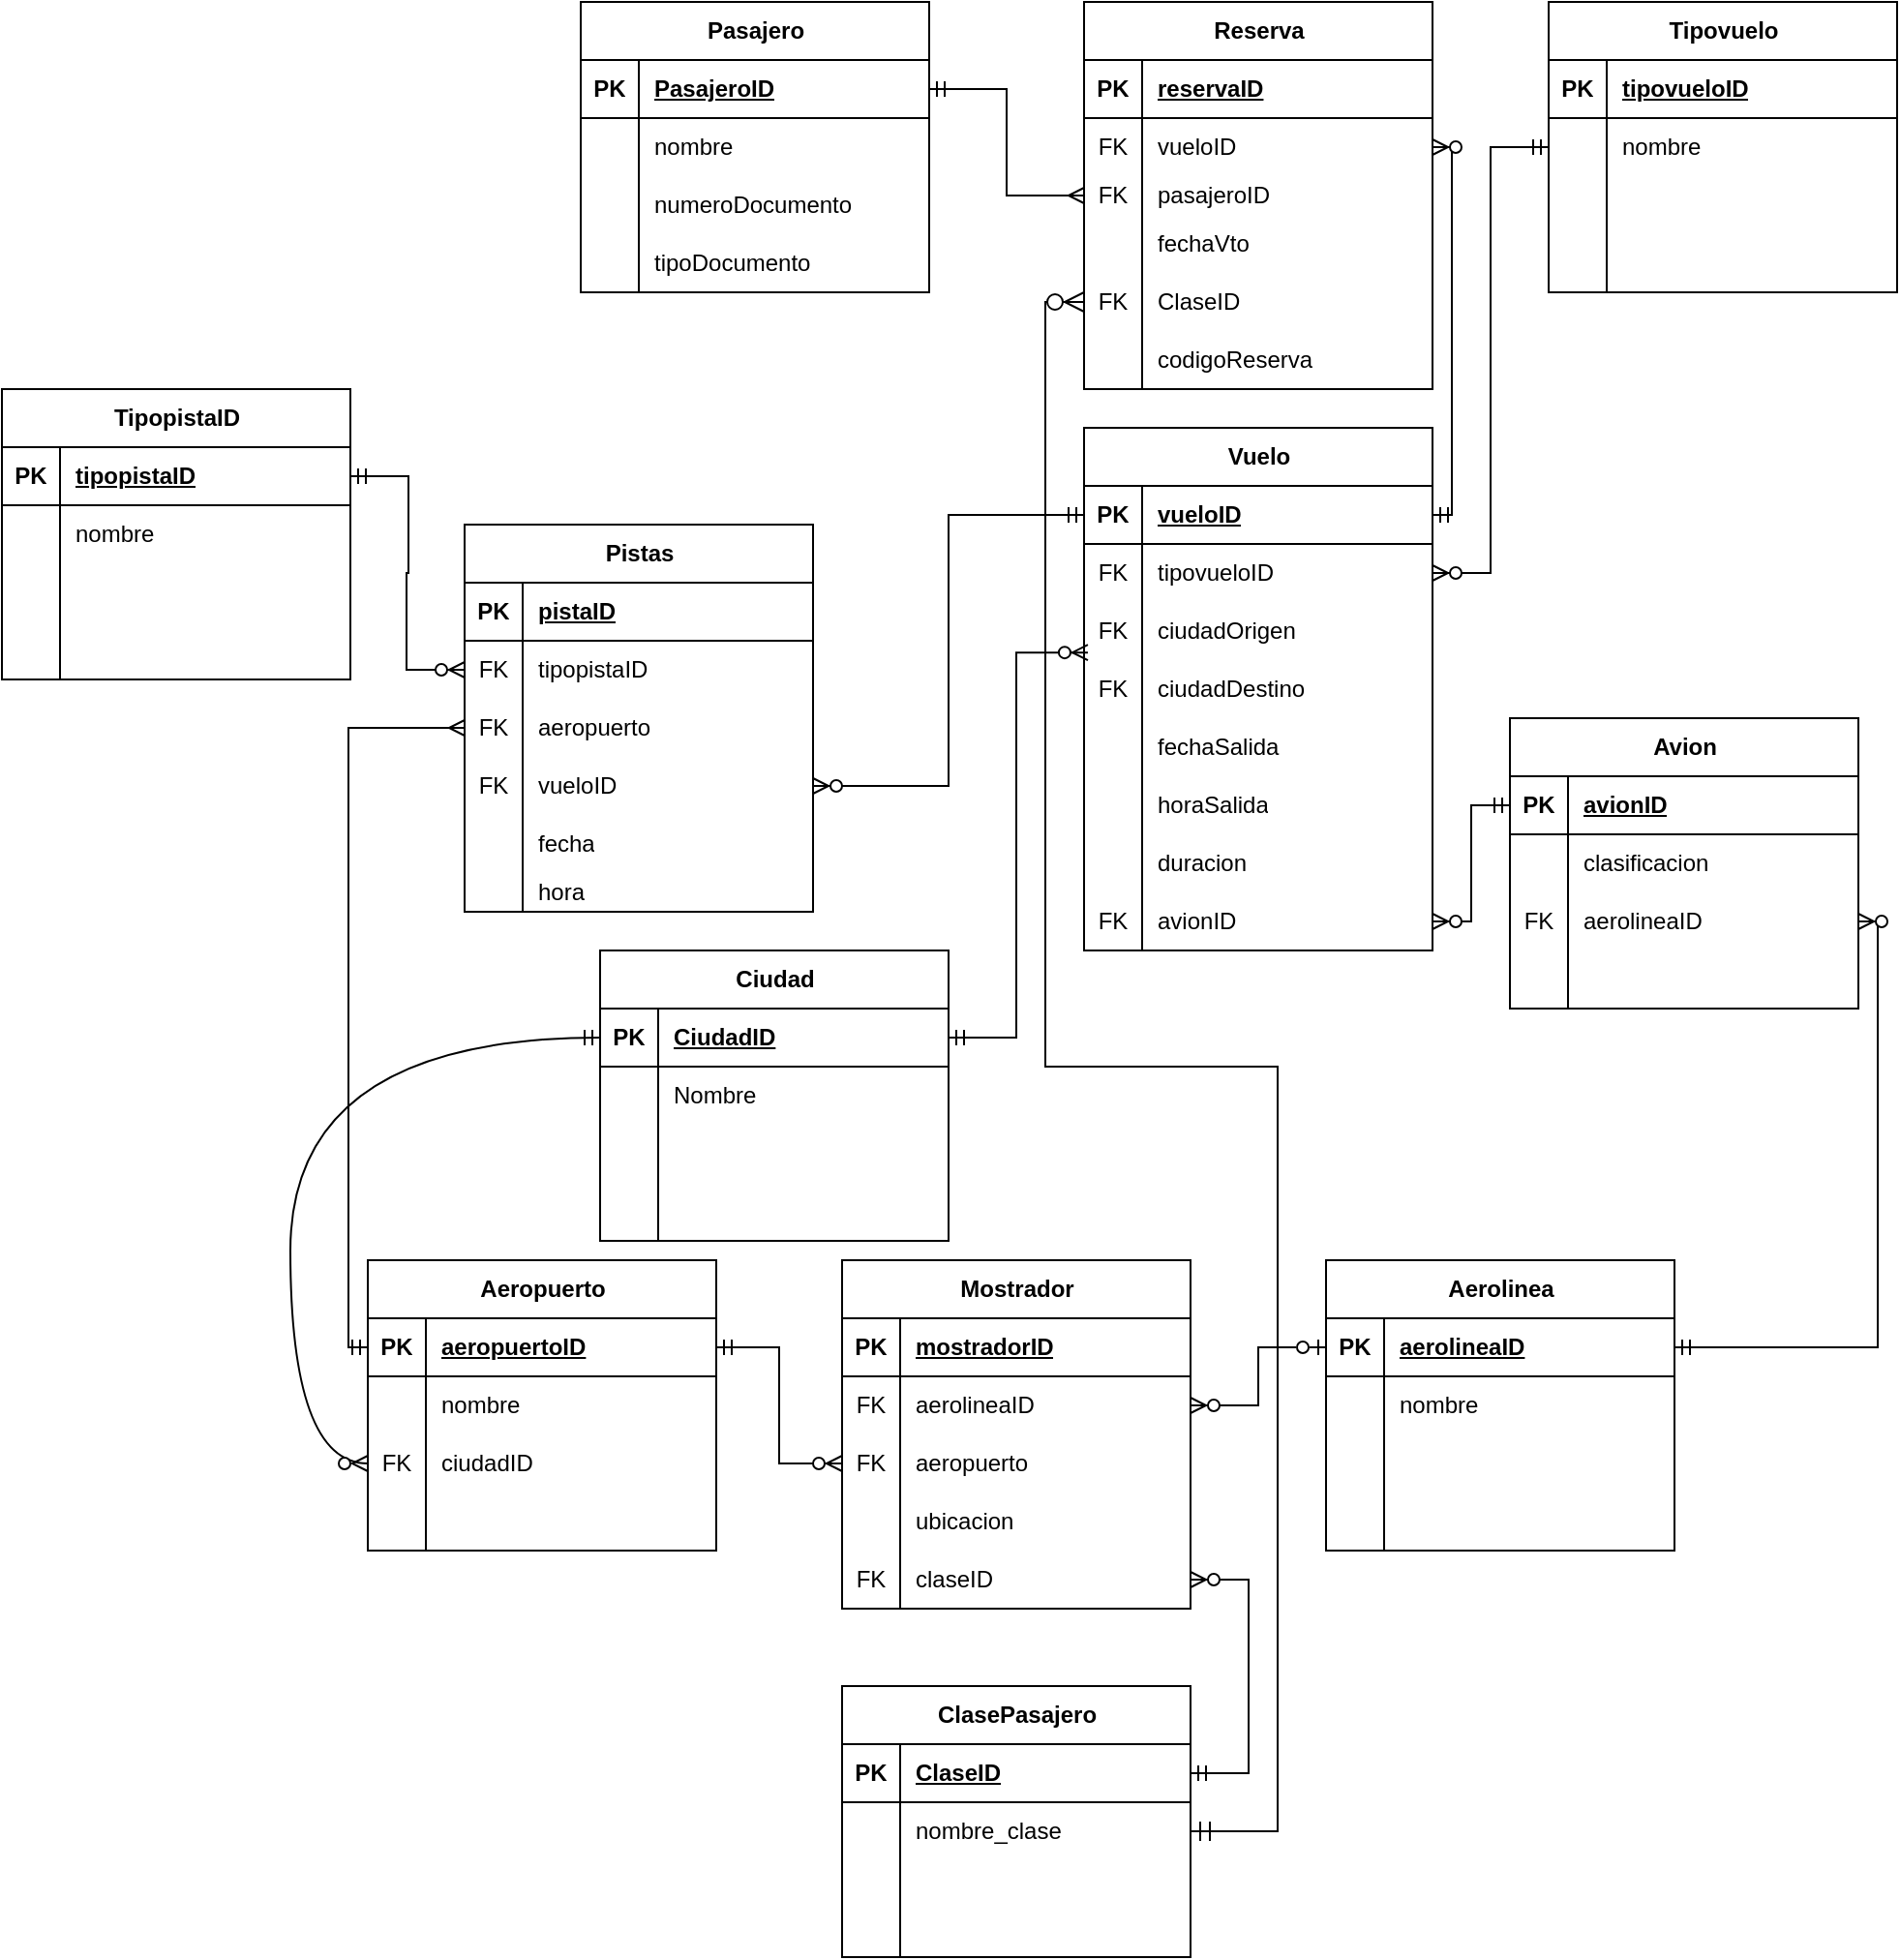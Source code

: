 <mxfile version="24.2.1" type="github">
  <diagram name="Page-1" id="Z1D8ABs6Uirl7WwFw-Ri">
    <mxGraphModel dx="1793" dy="2245" grid="1" gridSize="10" guides="1" tooltips="1" connect="1" arrows="1" fold="1" page="1" pageScale="1" pageWidth="850" pageHeight="1100" math="0" shadow="0">
      <root>
        <mxCell id="0" />
        <mxCell id="1" parent="0" />
        <mxCell id="-_fWLIBA2pjpZdsKXM5V-2" value="Aeropuerto" style="shape=table;startSize=30;container=1;collapsible=1;childLayout=tableLayout;fixedRows=1;rowLines=0;fontStyle=1;align=center;resizeLast=1;html=1;" parent="1" vertex="1">
          <mxGeometry x="260" y="390" width="180" height="150" as="geometry" />
        </mxCell>
        <mxCell id="-_fWLIBA2pjpZdsKXM5V-3" value="" style="shape=tableRow;horizontal=0;startSize=0;swimlaneHead=0;swimlaneBody=0;fillColor=none;collapsible=0;dropTarget=0;points=[[0,0.5],[1,0.5]];portConstraint=eastwest;top=0;left=0;right=0;bottom=1;" parent="-_fWLIBA2pjpZdsKXM5V-2" vertex="1">
          <mxGeometry y="30" width="180" height="30" as="geometry" />
        </mxCell>
        <mxCell id="-_fWLIBA2pjpZdsKXM5V-4" value="PK" style="shape=partialRectangle;connectable=0;fillColor=none;top=0;left=0;bottom=0;right=0;fontStyle=1;overflow=hidden;whiteSpace=wrap;html=1;" parent="-_fWLIBA2pjpZdsKXM5V-3" vertex="1">
          <mxGeometry width="30" height="30" as="geometry">
            <mxRectangle width="30" height="30" as="alternateBounds" />
          </mxGeometry>
        </mxCell>
        <mxCell id="-_fWLIBA2pjpZdsKXM5V-5" value="aeropuertoID" style="shape=partialRectangle;connectable=0;fillColor=none;top=0;left=0;bottom=0;right=0;align=left;spacingLeft=6;fontStyle=5;overflow=hidden;whiteSpace=wrap;html=1;" parent="-_fWLIBA2pjpZdsKXM5V-3" vertex="1">
          <mxGeometry x="30" width="150" height="30" as="geometry">
            <mxRectangle width="150" height="30" as="alternateBounds" />
          </mxGeometry>
        </mxCell>
        <mxCell id="-_fWLIBA2pjpZdsKXM5V-6" value="" style="shape=tableRow;horizontal=0;startSize=0;swimlaneHead=0;swimlaneBody=0;fillColor=none;collapsible=0;dropTarget=0;points=[[0,0.5],[1,0.5]];portConstraint=eastwest;top=0;left=0;right=0;bottom=0;" parent="-_fWLIBA2pjpZdsKXM5V-2" vertex="1">
          <mxGeometry y="60" width="180" height="30" as="geometry" />
        </mxCell>
        <mxCell id="-_fWLIBA2pjpZdsKXM5V-7" value="" style="shape=partialRectangle;connectable=0;fillColor=none;top=0;left=0;bottom=0;right=0;editable=1;overflow=hidden;whiteSpace=wrap;html=1;" parent="-_fWLIBA2pjpZdsKXM5V-6" vertex="1">
          <mxGeometry width="30" height="30" as="geometry">
            <mxRectangle width="30" height="30" as="alternateBounds" />
          </mxGeometry>
        </mxCell>
        <mxCell id="-_fWLIBA2pjpZdsKXM5V-8" value="nombre" style="shape=partialRectangle;connectable=0;fillColor=none;top=0;left=0;bottom=0;right=0;align=left;spacingLeft=6;overflow=hidden;whiteSpace=wrap;html=1;" parent="-_fWLIBA2pjpZdsKXM5V-6" vertex="1">
          <mxGeometry x="30" width="150" height="30" as="geometry">
            <mxRectangle width="150" height="30" as="alternateBounds" />
          </mxGeometry>
        </mxCell>
        <mxCell id="-_fWLIBA2pjpZdsKXM5V-9" value="" style="shape=tableRow;horizontal=0;startSize=0;swimlaneHead=0;swimlaneBody=0;fillColor=none;collapsible=0;dropTarget=0;points=[[0,0.5],[1,0.5]];portConstraint=eastwest;top=0;left=0;right=0;bottom=0;" parent="-_fWLIBA2pjpZdsKXM5V-2" vertex="1">
          <mxGeometry y="90" width="180" height="30" as="geometry" />
        </mxCell>
        <mxCell id="-_fWLIBA2pjpZdsKXM5V-10" value="FK" style="shape=partialRectangle;connectable=0;fillColor=none;top=0;left=0;bottom=0;right=0;editable=1;overflow=hidden;whiteSpace=wrap;html=1;" parent="-_fWLIBA2pjpZdsKXM5V-9" vertex="1">
          <mxGeometry width="30" height="30" as="geometry">
            <mxRectangle width="30" height="30" as="alternateBounds" />
          </mxGeometry>
        </mxCell>
        <mxCell id="-_fWLIBA2pjpZdsKXM5V-11" value="ciudadID" style="shape=partialRectangle;connectable=0;fillColor=none;top=0;left=0;bottom=0;right=0;align=left;spacingLeft=6;overflow=hidden;whiteSpace=wrap;html=1;" parent="-_fWLIBA2pjpZdsKXM5V-9" vertex="1">
          <mxGeometry x="30" width="150" height="30" as="geometry">
            <mxRectangle width="150" height="30" as="alternateBounds" />
          </mxGeometry>
        </mxCell>
        <mxCell id="-_fWLIBA2pjpZdsKXM5V-12" value="" style="shape=tableRow;horizontal=0;startSize=0;swimlaneHead=0;swimlaneBody=0;fillColor=none;collapsible=0;dropTarget=0;points=[[0,0.5],[1,0.5]];portConstraint=eastwest;top=0;left=0;right=0;bottom=0;" parent="-_fWLIBA2pjpZdsKXM5V-2" vertex="1">
          <mxGeometry y="120" width="180" height="30" as="geometry" />
        </mxCell>
        <mxCell id="-_fWLIBA2pjpZdsKXM5V-13" value="" style="shape=partialRectangle;connectable=0;fillColor=none;top=0;left=0;bottom=0;right=0;editable=1;overflow=hidden;whiteSpace=wrap;html=1;" parent="-_fWLIBA2pjpZdsKXM5V-12" vertex="1">
          <mxGeometry width="30" height="30" as="geometry">
            <mxRectangle width="30" height="30" as="alternateBounds" />
          </mxGeometry>
        </mxCell>
        <mxCell id="-_fWLIBA2pjpZdsKXM5V-14" value="" style="shape=partialRectangle;connectable=0;fillColor=none;top=0;left=0;bottom=0;right=0;align=left;spacingLeft=6;overflow=hidden;whiteSpace=wrap;html=1;" parent="-_fWLIBA2pjpZdsKXM5V-12" vertex="1">
          <mxGeometry x="30" width="150" height="30" as="geometry">
            <mxRectangle width="150" height="30" as="alternateBounds" />
          </mxGeometry>
        </mxCell>
        <mxCell id="-_fWLIBA2pjpZdsKXM5V-15" value="Mostrador" style="shape=table;startSize=30;container=1;collapsible=1;childLayout=tableLayout;fixedRows=1;rowLines=0;fontStyle=1;align=center;resizeLast=1;html=1;" parent="1" vertex="1">
          <mxGeometry x="505" y="390" width="180" height="180" as="geometry" />
        </mxCell>
        <mxCell id="-_fWLIBA2pjpZdsKXM5V-16" value="" style="shape=tableRow;horizontal=0;startSize=0;swimlaneHead=0;swimlaneBody=0;fillColor=none;collapsible=0;dropTarget=0;points=[[0,0.5],[1,0.5]];portConstraint=eastwest;top=0;left=0;right=0;bottom=1;" parent="-_fWLIBA2pjpZdsKXM5V-15" vertex="1">
          <mxGeometry y="30" width="180" height="30" as="geometry" />
        </mxCell>
        <mxCell id="-_fWLIBA2pjpZdsKXM5V-17" value="PK" style="shape=partialRectangle;connectable=0;fillColor=none;top=0;left=0;bottom=0;right=0;fontStyle=1;overflow=hidden;whiteSpace=wrap;html=1;" parent="-_fWLIBA2pjpZdsKXM5V-16" vertex="1">
          <mxGeometry width="30" height="30" as="geometry">
            <mxRectangle width="30" height="30" as="alternateBounds" />
          </mxGeometry>
        </mxCell>
        <mxCell id="-_fWLIBA2pjpZdsKXM5V-18" value="mostradorID" style="shape=partialRectangle;connectable=0;fillColor=none;top=0;left=0;bottom=0;right=0;align=left;spacingLeft=6;fontStyle=5;overflow=hidden;whiteSpace=wrap;html=1;" parent="-_fWLIBA2pjpZdsKXM5V-16" vertex="1">
          <mxGeometry x="30" width="150" height="30" as="geometry">
            <mxRectangle width="150" height="30" as="alternateBounds" />
          </mxGeometry>
        </mxCell>
        <mxCell id="-_fWLIBA2pjpZdsKXM5V-19" value="" style="shape=tableRow;horizontal=0;startSize=0;swimlaneHead=0;swimlaneBody=0;fillColor=none;collapsible=0;dropTarget=0;points=[[0,0.5],[1,0.5]];portConstraint=eastwest;top=0;left=0;right=0;bottom=0;" parent="-_fWLIBA2pjpZdsKXM5V-15" vertex="1">
          <mxGeometry y="60" width="180" height="30" as="geometry" />
        </mxCell>
        <mxCell id="-_fWLIBA2pjpZdsKXM5V-20" value="FK" style="shape=partialRectangle;connectable=0;fillColor=none;top=0;left=0;bottom=0;right=0;editable=1;overflow=hidden;whiteSpace=wrap;html=1;" parent="-_fWLIBA2pjpZdsKXM5V-19" vertex="1">
          <mxGeometry width="30" height="30" as="geometry">
            <mxRectangle width="30" height="30" as="alternateBounds" />
          </mxGeometry>
        </mxCell>
        <mxCell id="-_fWLIBA2pjpZdsKXM5V-21" value="aerolineaID" style="shape=partialRectangle;connectable=0;fillColor=none;top=0;left=0;bottom=0;right=0;align=left;spacingLeft=6;overflow=hidden;whiteSpace=wrap;html=1;" parent="-_fWLIBA2pjpZdsKXM5V-19" vertex="1">
          <mxGeometry x="30" width="150" height="30" as="geometry">
            <mxRectangle width="150" height="30" as="alternateBounds" />
          </mxGeometry>
        </mxCell>
        <mxCell id="-_fWLIBA2pjpZdsKXM5V-22" value="" style="shape=tableRow;horizontal=0;startSize=0;swimlaneHead=0;swimlaneBody=0;fillColor=none;collapsible=0;dropTarget=0;points=[[0,0.5],[1,0.5]];portConstraint=eastwest;top=0;left=0;right=0;bottom=0;" parent="-_fWLIBA2pjpZdsKXM5V-15" vertex="1">
          <mxGeometry y="90" width="180" height="30" as="geometry" />
        </mxCell>
        <mxCell id="-_fWLIBA2pjpZdsKXM5V-23" value="FK" style="shape=partialRectangle;connectable=0;fillColor=none;top=0;left=0;bottom=0;right=0;editable=1;overflow=hidden;whiteSpace=wrap;html=1;" parent="-_fWLIBA2pjpZdsKXM5V-22" vertex="1">
          <mxGeometry width="30" height="30" as="geometry">
            <mxRectangle width="30" height="30" as="alternateBounds" />
          </mxGeometry>
        </mxCell>
        <mxCell id="-_fWLIBA2pjpZdsKXM5V-24" value="aeropuerto" style="shape=partialRectangle;connectable=0;fillColor=none;top=0;left=0;bottom=0;right=0;align=left;spacingLeft=6;overflow=hidden;whiteSpace=wrap;html=1;" parent="-_fWLIBA2pjpZdsKXM5V-22" vertex="1">
          <mxGeometry x="30" width="150" height="30" as="geometry">
            <mxRectangle width="150" height="30" as="alternateBounds" />
          </mxGeometry>
        </mxCell>
        <mxCell id="-_fWLIBA2pjpZdsKXM5V-25" value="" style="shape=tableRow;horizontal=0;startSize=0;swimlaneHead=0;swimlaneBody=0;fillColor=none;collapsible=0;dropTarget=0;points=[[0,0.5],[1,0.5]];portConstraint=eastwest;top=0;left=0;right=0;bottom=0;" parent="-_fWLIBA2pjpZdsKXM5V-15" vertex="1">
          <mxGeometry y="120" width="180" height="30" as="geometry" />
        </mxCell>
        <mxCell id="-_fWLIBA2pjpZdsKXM5V-26" value="" style="shape=partialRectangle;connectable=0;fillColor=none;top=0;left=0;bottom=0;right=0;editable=1;overflow=hidden;whiteSpace=wrap;html=1;" parent="-_fWLIBA2pjpZdsKXM5V-25" vertex="1">
          <mxGeometry width="30" height="30" as="geometry">
            <mxRectangle width="30" height="30" as="alternateBounds" />
          </mxGeometry>
        </mxCell>
        <mxCell id="-_fWLIBA2pjpZdsKXM5V-27" value="ubicacion" style="shape=partialRectangle;connectable=0;fillColor=none;top=0;left=0;bottom=0;right=0;align=left;spacingLeft=6;overflow=hidden;whiteSpace=wrap;html=1;" parent="-_fWLIBA2pjpZdsKXM5V-25" vertex="1">
          <mxGeometry x="30" width="150" height="30" as="geometry">
            <mxRectangle width="150" height="30" as="alternateBounds" />
          </mxGeometry>
        </mxCell>
        <mxCell id="-_fWLIBA2pjpZdsKXM5V-41" value="" style="shape=tableRow;horizontal=0;startSize=0;swimlaneHead=0;swimlaneBody=0;fillColor=none;collapsible=0;dropTarget=0;points=[[0,0.5],[1,0.5]];portConstraint=eastwest;top=0;left=0;right=0;bottom=0;" parent="-_fWLIBA2pjpZdsKXM5V-15" vertex="1">
          <mxGeometry y="150" width="180" height="30" as="geometry" />
        </mxCell>
        <mxCell id="-_fWLIBA2pjpZdsKXM5V-42" value="FK" style="shape=partialRectangle;connectable=0;fillColor=none;top=0;left=0;bottom=0;right=0;editable=1;overflow=hidden;whiteSpace=wrap;html=1;" parent="-_fWLIBA2pjpZdsKXM5V-41" vertex="1">
          <mxGeometry width="30" height="30" as="geometry">
            <mxRectangle width="30" height="30" as="alternateBounds" />
          </mxGeometry>
        </mxCell>
        <mxCell id="-_fWLIBA2pjpZdsKXM5V-43" value="claseID" style="shape=partialRectangle;connectable=0;fillColor=none;top=0;left=0;bottom=0;right=0;align=left;spacingLeft=6;overflow=hidden;whiteSpace=wrap;html=1;" parent="-_fWLIBA2pjpZdsKXM5V-41" vertex="1">
          <mxGeometry x="30" width="150" height="30" as="geometry">
            <mxRectangle width="150" height="30" as="alternateBounds" />
          </mxGeometry>
        </mxCell>
        <mxCell id="-_fWLIBA2pjpZdsKXM5V-28" value="Aerolinea" style="shape=table;startSize=30;container=1;collapsible=1;childLayout=tableLayout;fixedRows=1;rowLines=0;fontStyle=1;align=center;resizeLast=1;html=1;" parent="1" vertex="1">
          <mxGeometry x="755" y="390" width="180" height="150" as="geometry" />
        </mxCell>
        <mxCell id="-_fWLIBA2pjpZdsKXM5V-29" value="" style="shape=tableRow;horizontal=0;startSize=0;swimlaneHead=0;swimlaneBody=0;fillColor=none;collapsible=0;dropTarget=0;points=[[0,0.5],[1,0.5]];portConstraint=eastwest;top=0;left=0;right=0;bottom=1;" parent="-_fWLIBA2pjpZdsKXM5V-28" vertex="1">
          <mxGeometry y="30" width="180" height="30" as="geometry" />
        </mxCell>
        <mxCell id="-_fWLIBA2pjpZdsKXM5V-30" value="PK" style="shape=partialRectangle;connectable=0;fillColor=none;top=0;left=0;bottom=0;right=0;fontStyle=1;overflow=hidden;whiteSpace=wrap;html=1;" parent="-_fWLIBA2pjpZdsKXM5V-29" vertex="1">
          <mxGeometry width="30" height="30" as="geometry">
            <mxRectangle width="30" height="30" as="alternateBounds" />
          </mxGeometry>
        </mxCell>
        <mxCell id="-_fWLIBA2pjpZdsKXM5V-31" value="aerolineaID" style="shape=partialRectangle;connectable=0;fillColor=none;top=0;left=0;bottom=0;right=0;align=left;spacingLeft=6;fontStyle=5;overflow=hidden;whiteSpace=wrap;html=1;" parent="-_fWLIBA2pjpZdsKXM5V-29" vertex="1">
          <mxGeometry x="30" width="150" height="30" as="geometry">
            <mxRectangle width="150" height="30" as="alternateBounds" />
          </mxGeometry>
        </mxCell>
        <mxCell id="-_fWLIBA2pjpZdsKXM5V-32" value="" style="shape=tableRow;horizontal=0;startSize=0;swimlaneHead=0;swimlaneBody=0;fillColor=none;collapsible=0;dropTarget=0;points=[[0,0.5],[1,0.5]];portConstraint=eastwest;top=0;left=0;right=0;bottom=0;" parent="-_fWLIBA2pjpZdsKXM5V-28" vertex="1">
          <mxGeometry y="60" width="180" height="30" as="geometry" />
        </mxCell>
        <mxCell id="-_fWLIBA2pjpZdsKXM5V-33" value="" style="shape=partialRectangle;connectable=0;fillColor=none;top=0;left=0;bottom=0;right=0;editable=1;overflow=hidden;whiteSpace=wrap;html=1;" parent="-_fWLIBA2pjpZdsKXM5V-32" vertex="1">
          <mxGeometry width="30" height="30" as="geometry">
            <mxRectangle width="30" height="30" as="alternateBounds" />
          </mxGeometry>
        </mxCell>
        <mxCell id="-_fWLIBA2pjpZdsKXM5V-34" value="nombre" style="shape=partialRectangle;connectable=0;fillColor=none;top=0;left=0;bottom=0;right=0;align=left;spacingLeft=6;overflow=hidden;whiteSpace=wrap;html=1;" parent="-_fWLIBA2pjpZdsKXM5V-32" vertex="1">
          <mxGeometry x="30" width="150" height="30" as="geometry">
            <mxRectangle width="150" height="30" as="alternateBounds" />
          </mxGeometry>
        </mxCell>
        <mxCell id="-_fWLIBA2pjpZdsKXM5V-35" value="" style="shape=tableRow;horizontal=0;startSize=0;swimlaneHead=0;swimlaneBody=0;fillColor=none;collapsible=0;dropTarget=0;points=[[0,0.5],[1,0.5]];portConstraint=eastwest;top=0;left=0;right=0;bottom=0;" parent="-_fWLIBA2pjpZdsKXM5V-28" vertex="1">
          <mxGeometry y="90" width="180" height="30" as="geometry" />
        </mxCell>
        <mxCell id="-_fWLIBA2pjpZdsKXM5V-36" value="" style="shape=partialRectangle;connectable=0;fillColor=none;top=0;left=0;bottom=0;right=0;editable=1;overflow=hidden;whiteSpace=wrap;html=1;" parent="-_fWLIBA2pjpZdsKXM5V-35" vertex="1">
          <mxGeometry width="30" height="30" as="geometry">
            <mxRectangle width="30" height="30" as="alternateBounds" />
          </mxGeometry>
        </mxCell>
        <mxCell id="-_fWLIBA2pjpZdsKXM5V-37" value="" style="shape=partialRectangle;connectable=0;fillColor=none;top=0;left=0;bottom=0;right=0;align=left;spacingLeft=6;overflow=hidden;whiteSpace=wrap;html=1;" parent="-_fWLIBA2pjpZdsKXM5V-35" vertex="1">
          <mxGeometry x="30" width="150" height="30" as="geometry">
            <mxRectangle width="150" height="30" as="alternateBounds" />
          </mxGeometry>
        </mxCell>
        <mxCell id="-_fWLIBA2pjpZdsKXM5V-38" value="" style="shape=tableRow;horizontal=0;startSize=0;swimlaneHead=0;swimlaneBody=0;fillColor=none;collapsible=0;dropTarget=0;points=[[0,0.5],[1,0.5]];portConstraint=eastwest;top=0;left=0;right=0;bottom=0;" parent="-_fWLIBA2pjpZdsKXM5V-28" vertex="1">
          <mxGeometry y="120" width="180" height="30" as="geometry" />
        </mxCell>
        <mxCell id="-_fWLIBA2pjpZdsKXM5V-39" value="" style="shape=partialRectangle;connectable=0;fillColor=none;top=0;left=0;bottom=0;right=0;editable=1;overflow=hidden;whiteSpace=wrap;html=1;" parent="-_fWLIBA2pjpZdsKXM5V-38" vertex="1">
          <mxGeometry width="30" height="30" as="geometry">
            <mxRectangle width="30" height="30" as="alternateBounds" />
          </mxGeometry>
        </mxCell>
        <mxCell id="-_fWLIBA2pjpZdsKXM5V-40" value="" style="shape=partialRectangle;connectable=0;fillColor=none;top=0;left=0;bottom=0;right=0;align=left;spacingLeft=6;overflow=hidden;whiteSpace=wrap;html=1;" parent="-_fWLIBA2pjpZdsKXM5V-38" vertex="1">
          <mxGeometry x="30" width="150" height="30" as="geometry">
            <mxRectangle width="150" height="30" as="alternateBounds" />
          </mxGeometry>
        </mxCell>
        <mxCell id="-_fWLIBA2pjpZdsKXM5V-44" value="ClasePasajero" style="shape=table;startSize=30;container=1;collapsible=1;childLayout=tableLayout;fixedRows=1;rowLines=0;fontStyle=1;align=center;resizeLast=1;html=1;" parent="1" vertex="1">
          <mxGeometry x="505" y="610" width="180" height="140" as="geometry" />
        </mxCell>
        <mxCell id="-_fWLIBA2pjpZdsKXM5V-45" value="" style="shape=tableRow;horizontal=0;startSize=0;swimlaneHead=0;swimlaneBody=0;fillColor=none;collapsible=0;dropTarget=0;points=[[0,0.5],[1,0.5]];portConstraint=eastwest;top=0;left=0;right=0;bottom=1;" parent="-_fWLIBA2pjpZdsKXM5V-44" vertex="1">
          <mxGeometry y="30" width="180" height="30" as="geometry" />
        </mxCell>
        <mxCell id="-_fWLIBA2pjpZdsKXM5V-46" value="PK" style="shape=partialRectangle;connectable=0;fillColor=none;top=0;left=0;bottom=0;right=0;fontStyle=1;overflow=hidden;whiteSpace=wrap;html=1;" parent="-_fWLIBA2pjpZdsKXM5V-45" vertex="1">
          <mxGeometry width="30" height="30" as="geometry">
            <mxRectangle width="30" height="30" as="alternateBounds" />
          </mxGeometry>
        </mxCell>
        <mxCell id="-_fWLIBA2pjpZdsKXM5V-47" value="ClaseID" style="shape=partialRectangle;connectable=0;fillColor=none;top=0;left=0;bottom=0;right=0;align=left;spacingLeft=6;fontStyle=5;overflow=hidden;whiteSpace=wrap;html=1;" parent="-_fWLIBA2pjpZdsKXM5V-45" vertex="1">
          <mxGeometry x="30" width="150" height="30" as="geometry">
            <mxRectangle width="150" height="30" as="alternateBounds" />
          </mxGeometry>
        </mxCell>
        <mxCell id="-_fWLIBA2pjpZdsKXM5V-48" value="" style="shape=tableRow;horizontal=0;startSize=0;swimlaneHead=0;swimlaneBody=0;fillColor=none;collapsible=0;dropTarget=0;points=[[0,0.5],[1,0.5]];portConstraint=eastwest;top=0;left=0;right=0;bottom=0;" parent="-_fWLIBA2pjpZdsKXM5V-44" vertex="1">
          <mxGeometry y="60" width="180" height="30" as="geometry" />
        </mxCell>
        <mxCell id="-_fWLIBA2pjpZdsKXM5V-49" value="" style="shape=partialRectangle;connectable=0;fillColor=none;top=0;left=0;bottom=0;right=0;editable=1;overflow=hidden;whiteSpace=wrap;html=1;" parent="-_fWLIBA2pjpZdsKXM5V-48" vertex="1">
          <mxGeometry width="30" height="30" as="geometry">
            <mxRectangle width="30" height="30" as="alternateBounds" />
          </mxGeometry>
        </mxCell>
        <mxCell id="-_fWLIBA2pjpZdsKXM5V-50" value="nombre_clase" style="shape=partialRectangle;connectable=0;fillColor=none;top=0;left=0;bottom=0;right=0;align=left;spacingLeft=6;overflow=hidden;whiteSpace=wrap;html=1;" parent="-_fWLIBA2pjpZdsKXM5V-48" vertex="1">
          <mxGeometry x="30" width="150" height="30" as="geometry">
            <mxRectangle width="150" height="30" as="alternateBounds" />
          </mxGeometry>
        </mxCell>
        <mxCell id="-_fWLIBA2pjpZdsKXM5V-51" value="" style="shape=tableRow;horizontal=0;startSize=0;swimlaneHead=0;swimlaneBody=0;fillColor=none;collapsible=0;dropTarget=0;points=[[0,0.5],[1,0.5]];portConstraint=eastwest;top=0;left=0;right=0;bottom=0;" parent="-_fWLIBA2pjpZdsKXM5V-44" vertex="1">
          <mxGeometry y="90" width="180" height="30" as="geometry" />
        </mxCell>
        <mxCell id="-_fWLIBA2pjpZdsKXM5V-52" value="" style="shape=partialRectangle;connectable=0;fillColor=none;top=0;left=0;bottom=0;right=0;editable=1;overflow=hidden;whiteSpace=wrap;html=1;" parent="-_fWLIBA2pjpZdsKXM5V-51" vertex="1">
          <mxGeometry width="30" height="30" as="geometry">
            <mxRectangle width="30" height="30" as="alternateBounds" />
          </mxGeometry>
        </mxCell>
        <mxCell id="-_fWLIBA2pjpZdsKXM5V-53" value="" style="shape=partialRectangle;connectable=0;fillColor=none;top=0;left=0;bottom=0;right=0;align=left;spacingLeft=6;overflow=hidden;whiteSpace=wrap;html=1;" parent="-_fWLIBA2pjpZdsKXM5V-51" vertex="1">
          <mxGeometry x="30" width="150" height="30" as="geometry">
            <mxRectangle width="150" height="30" as="alternateBounds" />
          </mxGeometry>
        </mxCell>
        <mxCell id="-_fWLIBA2pjpZdsKXM5V-54" value="" style="shape=tableRow;horizontal=0;startSize=0;swimlaneHead=0;swimlaneBody=0;fillColor=none;collapsible=0;dropTarget=0;points=[[0,0.5],[1,0.5]];portConstraint=eastwest;top=0;left=0;right=0;bottom=0;" parent="-_fWLIBA2pjpZdsKXM5V-44" vertex="1">
          <mxGeometry y="120" width="180" height="20" as="geometry" />
        </mxCell>
        <mxCell id="-_fWLIBA2pjpZdsKXM5V-55" value="" style="shape=partialRectangle;connectable=0;fillColor=none;top=0;left=0;bottom=0;right=0;editable=1;overflow=hidden;whiteSpace=wrap;html=1;" parent="-_fWLIBA2pjpZdsKXM5V-54" vertex="1">
          <mxGeometry width="30" height="20" as="geometry">
            <mxRectangle width="30" height="20" as="alternateBounds" />
          </mxGeometry>
        </mxCell>
        <mxCell id="-_fWLIBA2pjpZdsKXM5V-56" value="" style="shape=partialRectangle;connectable=0;fillColor=none;top=0;left=0;bottom=0;right=0;align=left;spacingLeft=6;overflow=hidden;whiteSpace=wrap;html=1;" parent="-_fWLIBA2pjpZdsKXM5V-54" vertex="1">
          <mxGeometry x="30" width="150" height="20" as="geometry">
            <mxRectangle width="150" height="20" as="alternateBounds" />
          </mxGeometry>
        </mxCell>
        <mxCell id="-_fWLIBA2pjpZdsKXM5V-57" value="" style="edgeStyle=orthogonalEdgeStyle;fontSize=12;html=1;endArrow=ERzeroToMany;startArrow=ERmandOne;rounded=0;exitX=1;exitY=0.5;exitDx=0;exitDy=0;entryX=0;entryY=0.5;entryDx=0;entryDy=0;" parent="1" source="-_fWLIBA2pjpZdsKXM5V-3" target="-_fWLIBA2pjpZdsKXM5V-22" edge="1">
          <mxGeometry width="100" height="100" relative="1" as="geometry">
            <mxPoint x="540" y="450" as="sourcePoint" />
            <mxPoint x="640" y="350" as="targetPoint" />
          </mxGeometry>
        </mxCell>
        <mxCell id="-_fWLIBA2pjpZdsKXM5V-59" value="" style="fontSize=12;html=1;endArrow=ERzeroToMany;startArrow=ERzeroToOne;rounded=0;entryX=1;entryY=0.5;entryDx=0;entryDy=0;exitX=0;exitY=0.5;exitDx=0;exitDy=0;edgeStyle=orthogonalEdgeStyle;startFill=0;" parent="1" source="-_fWLIBA2pjpZdsKXM5V-29" target="-_fWLIBA2pjpZdsKXM5V-19" edge="1">
          <mxGeometry width="100" height="100" relative="1" as="geometry">
            <mxPoint x="700" y="120" as="sourcePoint" />
            <mxPoint x="770" y="330" as="targetPoint" />
          </mxGeometry>
        </mxCell>
        <mxCell id="-_fWLIBA2pjpZdsKXM5V-61" value="" style="edgeStyle=entityRelationEdgeStyle;fontSize=12;html=1;endArrow=ERzeroToMany;startArrow=ERmandOne;rounded=0;exitX=1;exitY=0.5;exitDx=0;exitDy=0;entryX=1;entryY=0.5;entryDx=0;entryDy=0;" parent="1" source="-_fWLIBA2pjpZdsKXM5V-45" target="-_fWLIBA2pjpZdsKXM5V-41" edge="1">
          <mxGeometry width="100" height="100" relative="1" as="geometry">
            <mxPoint x="715" y="730" as="sourcePoint" />
            <mxPoint x="815" y="630" as="targetPoint" />
          </mxGeometry>
        </mxCell>
        <mxCell id="-_fWLIBA2pjpZdsKXM5V-62" value="Pistas" style="shape=table;startSize=30;container=1;collapsible=1;childLayout=tableLayout;fixedRows=1;rowLines=0;fontStyle=1;align=center;resizeLast=1;html=1;" parent="1" vertex="1">
          <mxGeometry x="310" y="10" width="180" height="200" as="geometry" />
        </mxCell>
        <mxCell id="-_fWLIBA2pjpZdsKXM5V-63" value="" style="shape=tableRow;horizontal=0;startSize=0;swimlaneHead=0;swimlaneBody=0;fillColor=none;collapsible=0;dropTarget=0;points=[[0,0.5],[1,0.5]];portConstraint=eastwest;top=0;left=0;right=0;bottom=1;" parent="-_fWLIBA2pjpZdsKXM5V-62" vertex="1">
          <mxGeometry y="30" width="180" height="30" as="geometry" />
        </mxCell>
        <mxCell id="-_fWLIBA2pjpZdsKXM5V-64" value="PK" style="shape=partialRectangle;connectable=0;fillColor=none;top=0;left=0;bottom=0;right=0;fontStyle=1;overflow=hidden;whiteSpace=wrap;html=1;" parent="-_fWLIBA2pjpZdsKXM5V-63" vertex="1">
          <mxGeometry width="30" height="30" as="geometry">
            <mxRectangle width="30" height="30" as="alternateBounds" />
          </mxGeometry>
        </mxCell>
        <mxCell id="-_fWLIBA2pjpZdsKXM5V-65" value="pistaID" style="shape=partialRectangle;connectable=0;fillColor=none;top=0;left=0;bottom=0;right=0;align=left;spacingLeft=6;fontStyle=5;overflow=hidden;whiteSpace=wrap;html=1;" parent="-_fWLIBA2pjpZdsKXM5V-63" vertex="1">
          <mxGeometry x="30" width="150" height="30" as="geometry">
            <mxRectangle width="150" height="30" as="alternateBounds" />
          </mxGeometry>
        </mxCell>
        <mxCell id="-_fWLIBA2pjpZdsKXM5V-66" value="" style="shape=tableRow;horizontal=0;startSize=0;swimlaneHead=0;swimlaneBody=0;fillColor=none;collapsible=0;dropTarget=0;points=[[0,0.5],[1,0.5]];portConstraint=eastwest;top=0;left=0;right=0;bottom=0;" parent="-_fWLIBA2pjpZdsKXM5V-62" vertex="1">
          <mxGeometry y="60" width="180" height="30" as="geometry" />
        </mxCell>
        <mxCell id="-_fWLIBA2pjpZdsKXM5V-67" value="FK" style="shape=partialRectangle;connectable=0;fillColor=none;top=0;left=0;bottom=0;right=0;editable=1;overflow=hidden;whiteSpace=wrap;html=1;" parent="-_fWLIBA2pjpZdsKXM5V-66" vertex="1">
          <mxGeometry width="30" height="30" as="geometry">
            <mxRectangle width="30" height="30" as="alternateBounds" />
          </mxGeometry>
        </mxCell>
        <mxCell id="-_fWLIBA2pjpZdsKXM5V-68" value="tipopistaID" style="shape=partialRectangle;connectable=0;fillColor=none;top=0;left=0;bottom=0;right=0;align=left;spacingLeft=6;overflow=hidden;whiteSpace=wrap;html=1;" parent="-_fWLIBA2pjpZdsKXM5V-66" vertex="1">
          <mxGeometry x="30" width="150" height="30" as="geometry">
            <mxRectangle width="150" height="30" as="alternateBounds" />
          </mxGeometry>
        </mxCell>
        <mxCell id="-_fWLIBA2pjpZdsKXM5V-69" value="" style="shape=tableRow;horizontal=0;startSize=0;swimlaneHead=0;swimlaneBody=0;fillColor=none;collapsible=0;dropTarget=0;points=[[0,0.5],[1,0.5]];portConstraint=eastwest;top=0;left=0;right=0;bottom=0;" parent="-_fWLIBA2pjpZdsKXM5V-62" vertex="1">
          <mxGeometry y="90" width="180" height="30" as="geometry" />
        </mxCell>
        <mxCell id="-_fWLIBA2pjpZdsKXM5V-70" value="FK" style="shape=partialRectangle;connectable=0;fillColor=none;top=0;left=0;bottom=0;right=0;editable=1;overflow=hidden;whiteSpace=wrap;html=1;" parent="-_fWLIBA2pjpZdsKXM5V-69" vertex="1">
          <mxGeometry width="30" height="30" as="geometry">
            <mxRectangle width="30" height="30" as="alternateBounds" />
          </mxGeometry>
        </mxCell>
        <mxCell id="-_fWLIBA2pjpZdsKXM5V-71" value="aeropuerto" style="shape=partialRectangle;connectable=0;fillColor=none;top=0;left=0;bottom=0;right=0;align=left;spacingLeft=6;overflow=hidden;whiteSpace=wrap;html=1;" parent="-_fWLIBA2pjpZdsKXM5V-69" vertex="1">
          <mxGeometry x="30" width="150" height="30" as="geometry">
            <mxRectangle width="150" height="30" as="alternateBounds" />
          </mxGeometry>
        </mxCell>
        <mxCell id="-_fWLIBA2pjpZdsKXM5V-72" value="" style="shape=tableRow;horizontal=0;startSize=0;swimlaneHead=0;swimlaneBody=0;fillColor=none;collapsible=0;dropTarget=0;points=[[0,0.5],[1,0.5]];portConstraint=eastwest;top=0;left=0;right=0;bottom=0;" parent="-_fWLIBA2pjpZdsKXM5V-62" vertex="1">
          <mxGeometry y="120" width="180" height="30" as="geometry" />
        </mxCell>
        <mxCell id="-_fWLIBA2pjpZdsKXM5V-73" value="FK" style="shape=partialRectangle;connectable=0;fillColor=none;top=0;left=0;bottom=0;right=0;editable=1;overflow=hidden;whiteSpace=wrap;html=1;" parent="-_fWLIBA2pjpZdsKXM5V-72" vertex="1">
          <mxGeometry width="30" height="30" as="geometry">
            <mxRectangle width="30" height="30" as="alternateBounds" />
          </mxGeometry>
        </mxCell>
        <mxCell id="-_fWLIBA2pjpZdsKXM5V-74" value="vueloID" style="shape=partialRectangle;connectable=0;fillColor=none;top=0;left=0;bottom=0;right=0;align=left;spacingLeft=6;overflow=hidden;whiteSpace=wrap;html=1;" parent="-_fWLIBA2pjpZdsKXM5V-72" vertex="1">
          <mxGeometry x="30" width="150" height="30" as="geometry">
            <mxRectangle width="150" height="30" as="alternateBounds" />
          </mxGeometry>
        </mxCell>
        <mxCell id="-_fWLIBA2pjpZdsKXM5V-129" value="" style="shape=tableRow;horizontal=0;startSize=0;swimlaneHead=0;swimlaneBody=0;fillColor=none;collapsible=0;dropTarget=0;points=[[0,0.5],[1,0.5]];portConstraint=eastwest;top=0;left=0;right=0;bottom=0;" parent="-_fWLIBA2pjpZdsKXM5V-62" vertex="1">
          <mxGeometry y="150" width="180" height="30" as="geometry" />
        </mxCell>
        <mxCell id="-_fWLIBA2pjpZdsKXM5V-130" value="" style="shape=partialRectangle;connectable=0;fillColor=none;top=0;left=0;bottom=0;right=0;editable=1;overflow=hidden;whiteSpace=wrap;html=1;" parent="-_fWLIBA2pjpZdsKXM5V-129" vertex="1">
          <mxGeometry width="30" height="30" as="geometry">
            <mxRectangle width="30" height="30" as="alternateBounds" />
          </mxGeometry>
        </mxCell>
        <mxCell id="-_fWLIBA2pjpZdsKXM5V-131" value="fecha" style="shape=partialRectangle;connectable=0;fillColor=none;top=0;left=0;bottom=0;right=0;align=left;spacingLeft=6;overflow=hidden;whiteSpace=wrap;html=1;" parent="-_fWLIBA2pjpZdsKXM5V-129" vertex="1">
          <mxGeometry x="30" width="150" height="30" as="geometry">
            <mxRectangle width="150" height="30" as="alternateBounds" />
          </mxGeometry>
        </mxCell>
        <mxCell id="-_fWLIBA2pjpZdsKXM5V-132" value="" style="shape=tableRow;horizontal=0;startSize=0;swimlaneHead=0;swimlaneBody=0;fillColor=none;collapsible=0;dropTarget=0;points=[[0,0.5],[1,0.5]];portConstraint=eastwest;top=0;left=0;right=0;bottom=0;" parent="-_fWLIBA2pjpZdsKXM5V-62" vertex="1">
          <mxGeometry y="180" width="180" height="20" as="geometry" />
        </mxCell>
        <mxCell id="-_fWLIBA2pjpZdsKXM5V-133" value="" style="shape=partialRectangle;connectable=0;fillColor=none;top=0;left=0;bottom=0;right=0;editable=1;overflow=hidden;whiteSpace=wrap;html=1;" parent="-_fWLIBA2pjpZdsKXM5V-132" vertex="1">
          <mxGeometry width="30" height="20" as="geometry">
            <mxRectangle width="30" height="20" as="alternateBounds" />
          </mxGeometry>
        </mxCell>
        <mxCell id="-_fWLIBA2pjpZdsKXM5V-134" value="hora" style="shape=partialRectangle;connectable=0;fillColor=none;top=0;left=0;bottom=0;right=0;align=left;spacingLeft=6;overflow=hidden;whiteSpace=wrap;html=1;" parent="-_fWLIBA2pjpZdsKXM5V-132" vertex="1">
          <mxGeometry x="30" width="150" height="20" as="geometry">
            <mxRectangle width="150" height="20" as="alternateBounds" />
          </mxGeometry>
        </mxCell>
        <mxCell id="-_fWLIBA2pjpZdsKXM5V-75" value="Avion" style="shape=table;startSize=30;container=1;collapsible=1;childLayout=tableLayout;fixedRows=1;rowLines=0;fontStyle=1;align=center;resizeLast=1;html=1;" parent="1" vertex="1">
          <mxGeometry x="850" y="110" width="180" height="150" as="geometry" />
        </mxCell>
        <mxCell id="-_fWLIBA2pjpZdsKXM5V-76" value="" style="shape=tableRow;horizontal=0;startSize=0;swimlaneHead=0;swimlaneBody=0;fillColor=none;collapsible=0;dropTarget=0;points=[[0,0.5],[1,0.5]];portConstraint=eastwest;top=0;left=0;right=0;bottom=1;" parent="-_fWLIBA2pjpZdsKXM5V-75" vertex="1">
          <mxGeometry y="30" width="180" height="30" as="geometry" />
        </mxCell>
        <mxCell id="-_fWLIBA2pjpZdsKXM5V-77" value="PK" style="shape=partialRectangle;connectable=0;fillColor=none;top=0;left=0;bottom=0;right=0;fontStyle=1;overflow=hidden;whiteSpace=wrap;html=1;" parent="-_fWLIBA2pjpZdsKXM5V-76" vertex="1">
          <mxGeometry width="30" height="30" as="geometry">
            <mxRectangle width="30" height="30" as="alternateBounds" />
          </mxGeometry>
        </mxCell>
        <mxCell id="-_fWLIBA2pjpZdsKXM5V-78" value="avionID" style="shape=partialRectangle;connectable=0;fillColor=none;top=0;left=0;bottom=0;right=0;align=left;spacingLeft=6;fontStyle=5;overflow=hidden;whiteSpace=wrap;html=1;" parent="-_fWLIBA2pjpZdsKXM5V-76" vertex="1">
          <mxGeometry x="30" width="150" height="30" as="geometry">
            <mxRectangle width="150" height="30" as="alternateBounds" />
          </mxGeometry>
        </mxCell>
        <mxCell id="-_fWLIBA2pjpZdsKXM5V-79" value="" style="shape=tableRow;horizontal=0;startSize=0;swimlaneHead=0;swimlaneBody=0;fillColor=none;collapsible=0;dropTarget=0;points=[[0,0.5],[1,0.5]];portConstraint=eastwest;top=0;left=0;right=0;bottom=0;" parent="-_fWLIBA2pjpZdsKXM5V-75" vertex="1">
          <mxGeometry y="60" width="180" height="30" as="geometry" />
        </mxCell>
        <mxCell id="-_fWLIBA2pjpZdsKXM5V-80" value="" style="shape=partialRectangle;connectable=0;fillColor=none;top=0;left=0;bottom=0;right=0;editable=1;overflow=hidden;whiteSpace=wrap;html=1;" parent="-_fWLIBA2pjpZdsKXM5V-79" vertex="1">
          <mxGeometry width="30" height="30" as="geometry">
            <mxRectangle width="30" height="30" as="alternateBounds" />
          </mxGeometry>
        </mxCell>
        <mxCell id="-_fWLIBA2pjpZdsKXM5V-81" value="clasificacion" style="shape=partialRectangle;connectable=0;fillColor=none;top=0;left=0;bottom=0;right=0;align=left;spacingLeft=6;overflow=hidden;whiteSpace=wrap;html=1;" parent="-_fWLIBA2pjpZdsKXM5V-79" vertex="1">
          <mxGeometry x="30" width="150" height="30" as="geometry">
            <mxRectangle width="150" height="30" as="alternateBounds" />
          </mxGeometry>
        </mxCell>
        <mxCell id="-_fWLIBA2pjpZdsKXM5V-82" value="" style="shape=tableRow;horizontal=0;startSize=0;swimlaneHead=0;swimlaneBody=0;fillColor=none;collapsible=0;dropTarget=0;points=[[0,0.5],[1,0.5]];portConstraint=eastwest;top=0;left=0;right=0;bottom=0;" parent="-_fWLIBA2pjpZdsKXM5V-75" vertex="1">
          <mxGeometry y="90" width="180" height="30" as="geometry" />
        </mxCell>
        <mxCell id="-_fWLIBA2pjpZdsKXM5V-83" value="FK" style="shape=partialRectangle;connectable=0;fillColor=none;top=0;left=0;bottom=0;right=0;editable=1;overflow=hidden;whiteSpace=wrap;html=1;" parent="-_fWLIBA2pjpZdsKXM5V-82" vertex="1">
          <mxGeometry width="30" height="30" as="geometry">
            <mxRectangle width="30" height="30" as="alternateBounds" />
          </mxGeometry>
        </mxCell>
        <mxCell id="-_fWLIBA2pjpZdsKXM5V-84" value="aerolineaID" style="shape=partialRectangle;connectable=0;fillColor=none;top=0;left=0;bottom=0;right=0;align=left;spacingLeft=6;overflow=hidden;whiteSpace=wrap;html=1;" parent="-_fWLIBA2pjpZdsKXM5V-82" vertex="1">
          <mxGeometry x="30" width="150" height="30" as="geometry">
            <mxRectangle width="150" height="30" as="alternateBounds" />
          </mxGeometry>
        </mxCell>
        <mxCell id="-_fWLIBA2pjpZdsKXM5V-85" value="" style="shape=tableRow;horizontal=0;startSize=0;swimlaneHead=0;swimlaneBody=0;fillColor=none;collapsible=0;dropTarget=0;points=[[0,0.5],[1,0.5]];portConstraint=eastwest;top=0;left=0;right=0;bottom=0;" parent="-_fWLIBA2pjpZdsKXM5V-75" vertex="1">
          <mxGeometry y="120" width="180" height="30" as="geometry" />
        </mxCell>
        <mxCell id="-_fWLIBA2pjpZdsKXM5V-86" value="" style="shape=partialRectangle;connectable=0;fillColor=none;top=0;left=0;bottom=0;right=0;editable=1;overflow=hidden;whiteSpace=wrap;html=1;" parent="-_fWLIBA2pjpZdsKXM5V-85" vertex="1">
          <mxGeometry width="30" height="30" as="geometry">
            <mxRectangle width="30" height="30" as="alternateBounds" />
          </mxGeometry>
        </mxCell>
        <mxCell id="-_fWLIBA2pjpZdsKXM5V-87" value="" style="shape=partialRectangle;connectable=0;fillColor=none;top=0;left=0;bottom=0;right=0;align=left;spacingLeft=6;overflow=hidden;whiteSpace=wrap;html=1;" parent="-_fWLIBA2pjpZdsKXM5V-85" vertex="1">
          <mxGeometry x="30" width="150" height="30" as="geometry">
            <mxRectangle width="150" height="30" as="alternateBounds" />
          </mxGeometry>
        </mxCell>
        <mxCell id="-_fWLIBA2pjpZdsKXM5V-88" value="" style="edgeStyle=orthogonalEdgeStyle;fontSize=12;html=1;endArrow=ERzeroToMany;startArrow=ERmandOne;rounded=0;exitX=1;exitY=0.5;exitDx=0;exitDy=0;entryX=1;entryY=0.5;entryDx=0;entryDy=0;" parent="1" source="-_fWLIBA2pjpZdsKXM5V-29" target="-_fWLIBA2pjpZdsKXM5V-82" edge="1">
          <mxGeometry width="100" height="100" relative="1" as="geometry">
            <mxPoint x="960" y="490" as="sourcePoint" />
            <mxPoint x="1060" y="390" as="targetPoint" />
          </mxGeometry>
        </mxCell>
        <mxCell id="-_fWLIBA2pjpZdsKXM5V-89" value="" style="edgeStyle=orthogonalEdgeStyle;fontSize=12;html=1;endArrow=ERmany;startArrow=ERmandOne;rounded=0;entryX=0;entryY=0.5;entryDx=0;entryDy=0;exitX=0;exitY=0.5;exitDx=0;exitDy=0;endFill=0;" parent="1" source="-_fWLIBA2pjpZdsKXM5V-3" target="-_fWLIBA2pjpZdsKXM5V-69" edge="1">
          <mxGeometry width="100" height="100" relative="1" as="geometry">
            <mxPoint x="210" y="640" as="sourcePoint" />
            <mxPoint x="310" y="540" as="targetPoint" />
          </mxGeometry>
        </mxCell>
        <mxCell id="-_fWLIBA2pjpZdsKXM5V-90" value="Vuelo" style="shape=table;startSize=30;container=1;collapsible=1;childLayout=tableLayout;fixedRows=1;rowLines=0;fontStyle=1;align=center;resizeLast=1;html=1;" parent="1" vertex="1">
          <mxGeometry x="630" y="-40" width="180" height="270" as="geometry" />
        </mxCell>
        <mxCell id="-_fWLIBA2pjpZdsKXM5V-91" value="" style="shape=tableRow;horizontal=0;startSize=0;swimlaneHead=0;swimlaneBody=0;fillColor=none;collapsible=0;dropTarget=0;points=[[0,0.5],[1,0.5]];portConstraint=eastwest;top=0;left=0;right=0;bottom=1;" parent="-_fWLIBA2pjpZdsKXM5V-90" vertex="1">
          <mxGeometry y="30" width="180" height="30" as="geometry" />
        </mxCell>
        <mxCell id="-_fWLIBA2pjpZdsKXM5V-92" value="PK" style="shape=partialRectangle;connectable=0;fillColor=none;top=0;left=0;bottom=0;right=0;fontStyle=1;overflow=hidden;whiteSpace=wrap;html=1;" parent="-_fWLIBA2pjpZdsKXM5V-91" vertex="1">
          <mxGeometry width="30" height="30" as="geometry">
            <mxRectangle width="30" height="30" as="alternateBounds" />
          </mxGeometry>
        </mxCell>
        <mxCell id="-_fWLIBA2pjpZdsKXM5V-93" value="vueloID" style="shape=partialRectangle;connectable=0;fillColor=none;top=0;left=0;bottom=0;right=0;align=left;spacingLeft=6;fontStyle=5;overflow=hidden;whiteSpace=wrap;html=1;" parent="-_fWLIBA2pjpZdsKXM5V-91" vertex="1">
          <mxGeometry x="30" width="150" height="30" as="geometry">
            <mxRectangle width="150" height="30" as="alternateBounds" />
          </mxGeometry>
        </mxCell>
        <mxCell id="-_fWLIBA2pjpZdsKXM5V-94" value="" style="shape=tableRow;horizontal=0;startSize=0;swimlaneHead=0;swimlaneBody=0;fillColor=none;collapsible=0;dropTarget=0;points=[[0,0.5],[1,0.5]];portConstraint=eastwest;top=0;left=0;right=0;bottom=0;" parent="-_fWLIBA2pjpZdsKXM5V-90" vertex="1">
          <mxGeometry y="60" width="180" height="30" as="geometry" />
        </mxCell>
        <mxCell id="-_fWLIBA2pjpZdsKXM5V-95" value="FK" style="shape=partialRectangle;connectable=0;fillColor=none;top=0;left=0;bottom=0;right=0;editable=1;overflow=hidden;whiteSpace=wrap;html=1;" parent="-_fWLIBA2pjpZdsKXM5V-94" vertex="1">
          <mxGeometry width="30" height="30" as="geometry">
            <mxRectangle width="30" height="30" as="alternateBounds" />
          </mxGeometry>
        </mxCell>
        <mxCell id="-_fWLIBA2pjpZdsKXM5V-96" value="tipovueloID" style="shape=partialRectangle;connectable=0;fillColor=none;top=0;left=0;bottom=0;right=0;align=left;spacingLeft=6;overflow=hidden;whiteSpace=wrap;html=1;" parent="-_fWLIBA2pjpZdsKXM5V-94" vertex="1">
          <mxGeometry x="30" width="150" height="30" as="geometry">
            <mxRectangle width="150" height="30" as="alternateBounds" />
          </mxGeometry>
        </mxCell>
        <mxCell id="-_fWLIBA2pjpZdsKXM5V-97" value="" style="shape=tableRow;horizontal=0;startSize=0;swimlaneHead=0;swimlaneBody=0;fillColor=none;collapsible=0;dropTarget=0;points=[[0,0.5],[1,0.5]];portConstraint=eastwest;top=0;left=0;right=0;bottom=0;" parent="-_fWLIBA2pjpZdsKXM5V-90" vertex="1">
          <mxGeometry y="90" width="180" height="30" as="geometry" />
        </mxCell>
        <mxCell id="-_fWLIBA2pjpZdsKXM5V-98" value="FK" style="shape=partialRectangle;connectable=0;fillColor=none;top=0;left=0;bottom=0;right=0;editable=1;overflow=hidden;whiteSpace=wrap;html=1;" parent="-_fWLIBA2pjpZdsKXM5V-97" vertex="1">
          <mxGeometry width="30" height="30" as="geometry">
            <mxRectangle width="30" height="30" as="alternateBounds" />
          </mxGeometry>
        </mxCell>
        <mxCell id="-_fWLIBA2pjpZdsKXM5V-99" value="ciudadOrigen" style="shape=partialRectangle;connectable=0;fillColor=none;top=0;left=0;bottom=0;right=0;align=left;spacingLeft=6;overflow=hidden;whiteSpace=wrap;html=1;" parent="-_fWLIBA2pjpZdsKXM5V-97" vertex="1">
          <mxGeometry x="30" width="150" height="30" as="geometry">
            <mxRectangle width="150" height="30" as="alternateBounds" />
          </mxGeometry>
        </mxCell>
        <mxCell id="-_fWLIBA2pjpZdsKXM5V-100" value="" style="shape=tableRow;horizontal=0;startSize=0;swimlaneHead=0;swimlaneBody=0;fillColor=none;collapsible=0;dropTarget=0;points=[[0,0.5],[1,0.5]];portConstraint=eastwest;top=0;left=0;right=0;bottom=0;" parent="-_fWLIBA2pjpZdsKXM5V-90" vertex="1">
          <mxGeometry y="120" width="180" height="30" as="geometry" />
        </mxCell>
        <mxCell id="-_fWLIBA2pjpZdsKXM5V-101" value="FK" style="shape=partialRectangle;connectable=0;fillColor=none;top=0;left=0;bottom=0;right=0;editable=1;overflow=hidden;whiteSpace=wrap;html=1;" parent="-_fWLIBA2pjpZdsKXM5V-100" vertex="1">
          <mxGeometry width="30" height="30" as="geometry">
            <mxRectangle width="30" height="30" as="alternateBounds" />
          </mxGeometry>
        </mxCell>
        <mxCell id="-_fWLIBA2pjpZdsKXM5V-102" value="ciudadDestino" style="shape=partialRectangle;connectable=0;fillColor=none;top=0;left=0;bottom=0;right=0;align=left;spacingLeft=6;overflow=hidden;whiteSpace=wrap;html=1;" parent="-_fWLIBA2pjpZdsKXM5V-100" vertex="1">
          <mxGeometry x="30" width="150" height="30" as="geometry">
            <mxRectangle width="150" height="30" as="alternateBounds" />
          </mxGeometry>
        </mxCell>
        <mxCell id="-_fWLIBA2pjpZdsKXM5V-103" value="" style="shape=tableRow;horizontal=0;startSize=0;swimlaneHead=0;swimlaneBody=0;fillColor=none;collapsible=0;dropTarget=0;points=[[0,0.5],[1,0.5]];portConstraint=eastwest;top=0;left=0;right=0;bottom=0;" parent="-_fWLIBA2pjpZdsKXM5V-90" vertex="1">
          <mxGeometry y="150" width="180" height="30" as="geometry" />
        </mxCell>
        <mxCell id="-_fWLIBA2pjpZdsKXM5V-104" value="" style="shape=partialRectangle;connectable=0;fillColor=none;top=0;left=0;bottom=0;right=0;editable=1;overflow=hidden;whiteSpace=wrap;html=1;" parent="-_fWLIBA2pjpZdsKXM5V-103" vertex="1">
          <mxGeometry width="30" height="30" as="geometry">
            <mxRectangle width="30" height="30" as="alternateBounds" />
          </mxGeometry>
        </mxCell>
        <mxCell id="-_fWLIBA2pjpZdsKXM5V-105" value="fechaSalida" style="shape=partialRectangle;connectable=0;fillColor=none;top=0;left=0;bottom=0;right=0;align=left;spacingLeft=6;overflow=hidden;whiteSpace=wrap;html=1;" parent="-_fWLIBA2pjpZdsKXM5V-103" vertex="1">
          <mxGeometry x="30" width="150" height="30" as="geometry">
            <mxRectangle width="150" height="30" as="alternateBounds" />
          </mxGeometry>
        </mxCell>
        <mxCell id="-_fWLIBA2pjpZdsKXM5V-106" value="" style="shape=tableRow;horizontal=0;startSize=0;swimlaneHead=0;swimlaneBody=0;fillColor=none;collapsible=0;dropTarget=0;points=[[0,0.5],[1,0.5]];portConstraint=eastwest;top=0;left=0;right=0;bottom=0;" parent="-_fWLIBA2pjpZdsKXM5V-90" vertex="1">
          <mxGeometry y="180" width="180" height="30" as="geometry" />
        </mxCell>
        <mxCell id="-_fWLIBA2pjpZdsKXM5V-107" value="" style="shape=partialRectangle;connectable=0;fillColor=none;top=0;left=0;bottom=0;right=0;editable=1;overflow=hidden;whiteSpace=wrap;html=1;" parent="-_fWLIBA2pjpZdsKXM5V-106" vertex="1">
          <mxGeometry width="30" height="30" as="geometry">
            <mxRectangle width="30" height="30" as="alternateBounds" />
          </mxGeometry>
        </mxCell>
        <mxCell id="-_fWLIBA2pjpZdsKXM5V-108" value="horaSalida" style="shape=partialRectangle;connectable=0;fillColor=none;top=0;left=0;bottom=0;right=0;align=left;spacingLeft=6;overflow=hidden;whiteSpace=wrap;html=1;" parent="-_fWLIBA2pjpZdsKXM5V-106" vertex="1">
          <mxGeometry x="30" width="150" height="30" as="geometry">
            <mxRectangle width="150" height="30" as="alternateBounds" />
          </mxGeometry>
        </mxCell>
        <mxCell id="-_fWLIBA2pjpZdsKXM5V-109" value="" style="shape=tableRow;horizontal=0;startSize=0;swimlaneHead=0;swimlaneBody=0;fillColor=none;collapsible=0;dropTarget=0;points=[[0,0.5],[1,0.5]];portConstraint=eastwest;top=0;left=0;right=0;bottom=0;" parent="-_fWLIBA2pjpZdsKXM5V-90" vertex="1">
          <mxGeometry y="210" width="180" height="30" as="geometry" />
        </mxCell>
        <mxCell id="-_fWLIBA2pjpZdsKXM5V-110" value="" style="shape=partialRectangle;connectable=0;fillColor=none;top=0;left=0;bottom=0;right=0;editable=1;overflow=hidden;whiteSpace=wrap;html=1;" parent="-_fWLIBA2pjpZdsKXM5V-109" vertex="1">
          <mxGeometry width="30" height="30" as="geometry">
            <mxRectangle width="30" height="30" as="alternateBounds" />
          </mxGeometry>
        </mxCell>
        <mxCell id="-_fWLIBA2pjpZdsKXM5V-111" value="duracion" style="shape=partialRectangle;connectable=0;fillColor=none;top=0;left=0;bottom=0;right=0;align=left;spacingLeft=6;overflow=hidden;whiteSpace=wrap;html=1;" parent="-_fWLIBA2pjpZdsKXM5V-109" vertex="1">
          <mxGeometry x="30" width="150" height="30" as="geometry">
            <mxRectangle width="150" height="30" as="alternateBounds" />
          </mxGeometry>
        </mxCell>
        <mxCell id="-_fWLIBA2pjpZdsKXM5V-112" value="" style="shape=tableRow;horizontal=0;startSize=0;swimlaneHead=0;swimlaneBody=0;fillColor=none;collapsible=0;dropTarget=0;points=[[0,0.5],[1,0.5]];portConstraint=eastwest;top=0;left=0;right=0;bottom=0;" parent="-_fWLIBA2pjpZdsKXM5V-90" vertex="1">
          <mxGeometry y="240" width="180" height="30" as="geometry" />
        </mxCell>
        <mxCell id="-_fWLIBA2pjpZdsKXM5V-113" value="FK" style="shape=partialRectangle;connectable=0;fillColor=none;top=0;left=0;bottom=0;right=0;editable=1;overflow=hidden;whiteSpace=wrap;html=1;" parent="-_fWLIBA2pjpZdsKXM5V-112" vertex="1">
          <mxGeometry width="30" height="30" as="geometry">
            <mxRectangle width="30" height="30" as="alternateBounds" />
          </mxGeometry>
        </mxCell>
        <mxCell id="-_fWLIBA2pjpZdsKXM5V-114" value="avionID" style="shape=partialRectangle;connectable=0;fillColor=none;top=0;left=0;bottom=0;right=0;align=left;spacingLeft=6;overflow=hidden;whiteSpace=wrap;html=1;" parent="-_fWLIBA2pjpZdsKXM5V-112" vertex="1">
          <mxGeometry x="30" width="150" height="30" as="geometry">
            <mxRectangle width="150" height="30" as="alternateBounds" />
          </mxGeometry>
        </mxCell>
        <mxCell id="-_fWLIBA2pjpZdsKXM5V-115" value="" style="edgeStyle=orthogonalEdgeStyle;fontSize=12;html=1;endArrow=ERzeroToMany;startArrow=ERmandOne;rounded=0;exitX=0;exitY=0.5;exitDx=0;exitDy=0;entryX=1;entryY=0.5;entryDx=0;entryDy=0;" parent="1" source="-_fWLIBA2pjpZdsKXM5V-76" target="-_fWLIBA2pjpZdsKXM5V-112" edge="1">
          <mxGeometry width="100" height="100" relative="1" as="geometry">
            <mxPoint x="820" as="sourcePoint" />
            <mxPoint x="960" y="-200" as="targetPoint" />
          </mxGeometry>
        </mxCell>
        <mxCell id="-_fWLIBA2pjpZdsKXM5V-116" value="Reserva" style="shape=table;startSize=30;container=1;collapsible=1;childLayout=tableLayout;fixedRows=1;rowLines=0;fontStyle=1;align=center;resizeLast=1;html=1;" parent="1" vertex="1">
          <mxGeometry x="630" y="-260" width="180" height="200" as="geometry" />
        </mxCell>
        <mxCell id="-_fWLIBA2pjpZdsKXM5V-117" value="" style="shape=tableRow;horizontal=0;startSize=0;swimlaneHead=0;swimlaneBody=0;fillColor=none;collapsible=0;dropTarget=0;points=[[0,0.5],[1,0.5]];portConstraint=eastwest;top=0;left=0;right=0;bottom=1;" parent="-_fWLIBA2pjpZdsKXM5V-116" vertex="1">
          <mxGeometry y="30" width="180" height="30" as="geometry" />
        </mxCell>
        <mxCell id="-_fWLIBA2pjpZdsKXM5V-118" value="PK" style="shape=partialRectangle;connectable=0;fillColor=none;top=0;left=0;bottom=0;right=0;fontStyle=1;overflow=hidden;whiteSpace=wrap;html=1;" parent="-_fWLIBA2pjpZdsKXM5V-117" vertex="1">
          <mxGeometry width="30" height="30" as="geometry">
            <mxRectangle width="30" height="30" as="alternateBounds" />
          </mxGeometry>
        </mxCell>
        <mxCell id="-_fWLIBA2pjpZdsKXM5V-119" value="reservaID" style="shape=partialRectangle;connectable=0;fillColor=none;top=0;left=0;bottom=0;right=0;align=left;spacingLeft=6;fontStyle=5;overflow=hidden;whiteSpace=wrap;html=1;" parent="-_fWLIBA2pjpZdsKXM5V-117" vertex="1">
          <mxGeometry x="30" width="150" height="30" as="geometry">
            <mxRectangle width="150" height="30" as="alternateBounds" />
          </mxGeometry>
        </mxCell>
        <mxCell id="-_fWLIBA2pjpZdsKXM5V-120" value="" style="shape=tableRow;horizontal=0;startSize=0;swimlaneHead=0;swimlaneBody=0;fillColor=none;collapsible=0;dropTarget=0;points=[[0,0.5],[1,0.5]];portConstraint=eastwest;top=0;left=0;right=0;bottom=0;" parent="-_fWLIBA2pjpZdsKXM5V-116" vertex="1">
          <mxGeometry y="60" width="180" height="30" as="geometry" />
        </mxCell>
        <mxCell id="-_fWLIBA2pjpZdsKXM5V-121" value="FK" style="shape=partialRectangle;connectable=0;fillColor=none;top=0;left=0;bottom=0;right=0;editable=1;overflow=hidden;whiteSpace=wrap;html=1;" parent="-_fWLIBA2pjpZdsKXM5V-120" vertex="1">
          <mxGeometry width="30" height="30" as="geometry">
            <mxRectangle width="30" height="30" as="alternateBounds" />
          </mxGeometry>
        </mxCell>
        <mxCell id="-_fWLIBA2pjpZdsKXM5V-122" value="vueloID" style="shape=partialRectangle;connectable=0;fillColor=none;top=0;left=0;bottom=0;right=0;align=left;spacingLeft=6;overflow=hidden;whiteSpace=wrap;html=1;" parent="-_fWLIBA2pjpZdsKXM5V-120" vertex="1">
          <mxGeometry x="30" width="150" height="30" as="geometry">
            <mxRectangle width="150" height="30" as="alternateBounds" />
          </mxGeometry>
        </mxCell>
        <mxCell id="-_fWLIBA2pjpZdsKXM5V-123" value="" style="shape=tableRow;horizontal=0;startSize=0;swimlaneHead=0;swimlaneBody=0;fillColor=none;collapsible=0;dropTarget=0;points=[[0,0.5],[1,0.5]];portConstraint=eastwest;top=0;left=0;right=0;bottom=0;" parent="-_fWLIBA2pjpZdsKXM5V-116" vertex="1">
          <mxGeometry y="90" width="180" height="20" as="geometry" />
        </mxCell>
        <mxCell id="-_fWLIBA2pjpZdsKXM5V-124" value="FK" style="shape=partialRectangle;connectable=0;fillColor=none;top=0;left=0;bottom=0;right=0;editable=1;overflow=hidden;whiteSpace=wrap;html=1;" parent="-_fWLIBA2pjpZdsKXM5V-123" vertex="1">
          <mxGeometry width="30" height="20" as="geometry">
            <mxRectangle width="30" height="20" as="alternateBounds" />
          </mxGeometry>
        </mxCell>
        <mxCell id="-_fWLIBA2pjpZdsKXM5V-125" value="pasajeroID" style="shape=partialRectangle;connectable=0;fillColor=none;top=0;left=0;bottom=0;right=0;align=left;spacingLeft=6;overflow=hidden;whiteSpace=wrap;html=1;" parent="-_fWLIBA2pjpZdsKXM5V-123" vertex="1">
          <mxGeometry x="30" width="150" height="20" as="geometry">
            <mxRectangle width="150" height="20" as="alternateBounds" />
          </mxGeometry>
        </mxCell>
        <mxCell id="-_fWLIBA2pjpZdsKXM5V-126" value="" style="shape=tableRow;horizontal=0;startSize=0;swimlaneHead=0;swimlaneBody=0;fillColor=none;collapsible=0;dropTarget=0;points=[[0,0.5],[1,0.5]];portConstraint=eastwest;top=0;left=0;right=0;bottom=0;" parent="-_fWLIBA2pjpZdsKXM5V-116" vertex="1">
          <mxGeometry y="110" width="180" height="30" as="geometry" />
        </mxCell>
        <mxCell id="-_fWLIBA2pjpZdsKXM5V-127" value="" style="shape=partialRectangle;connectable=0;fillColor=none;top=0;left=0;bottom=0;right=0;editable=1;overflow=hidden;whiteSpace=wrap;html=1;" parent="-_fWLIBA2pjpZdsKXM5V-126" vertex="1">
          <mxGeometry width="30" height="30" as="geometry">
            <mxRectangle width="30" height="30" as="alternateBounds" />
          </mxGeometry>
        </mxCell>
        <mxCell id="-_fWLIBA2pjpZdsKXM5V-128" value="fechaVto" style="shape=partialRectangle;connectable=0;fillColor=none;top=0;left=0;bottom=0;right=0;align=left;spacingLeft=6;overflow=hidden;whiteSpace=wrap;html=1;" parent="-_fWLIBA2pjpZdsKXM5V-126" vertex="1">
          <mxGeometry x="30" width="150" height="30" as="geometry">
            <mxRectangle width="150" height="30" as="alternateBounds" />
          </mxGeometry>
        </mxCell>
        <mxCell id="-_fWLIBA2pjpZdsKXM5V-152" value="" style="shape=tableRow;horizontal=0;startSize=0;swimlaneHead=0;swimlaneBody=0;fillColor=none;collapsible=0;dropTarget=0;points=[[0,0.5],[1,0.5]];portConstraint=eastwest;top=0;left=0;right=0;bottom=0;" parent="-_fWLIBA2pjpZdsKXM5V-116" vertex="1">
          <mxGeometry y="140" width="180" height="30" as="geometry" />
        </mxCell>
        <mxCell id="-_fWLIBA2pjpZdsKXM5V-153" value="FK" style="shape=partialRectangle;connectable=0;fillColor=none;top=0;left=0;bottom=0;right=0;editable=1;overflow=hidden;whiteSpace=wrap;html=1;" parent="-_fWLIBA2pjpZdsKXM5V-152" vertex="1">
          <mxGeometry width="30" height="30" as="geometry">
            <mxRectangle width="30" height="30" as="alternateBounds" />
          </mxGeometry>
        </mxCell>
        <mxCell id="-_fWLIBA2pjpZdsKXM5V-154" value="ClaseID" style="shape=partialRectangle;connectable=0;fillColor=none;top=0;left=0;bottom=0;right=0;align=left;spacingLeft=6;overflow=hidden;whiteSpace=wrap;html=1;" parent="-_fWLIBA2pjpZdsKXM5V-152" vertex="1">
          <mxGeometry x="30" width="150" height="30" as="geometry">
            <mxRectangle width="150" height="30" as="alternateBounds" />
          </mxGeometry>
        </mxCell>
        <mxCell id="e424HSi7zs9WTKgS3GHU-30" value="" style="shape=tableRow;horizontal=0;startSize=0;swimlaneHead=0;swimlaneBody=0;fillColor=none;collapsible=0;dropTarget=0;points=[[0,0.5],[1,0.5]];portConstraint=eastwest;top=0;left=0;right=0;bottom=0;" parent="-_fWLIBA2pjpZdsKXM5V-116" vertex="1">
          <mxGeometry y="170" width="180" height="30" as="geometry" />
        </mxCell>
        <mxCell id="e424HSi7zs9WTKgS3GHU-31" value="" style="shape=partialRectangle;connectable=0;fillColor=none;top=0;left=0;bottom=0;right=0;editable=1;overflow=hidden;whiteSpace=wrap;html=1;" parent="e424HSi7zs9WTKgS3GHU-30" vertex="1">
          <mxGeometry width="30" height="30" as="geometry">
            <mxRectangle width="30" height="30" as="alternateBounds" />
          </mxGeometry>
        </mxCell>
        <mxCell id="e424HSi7zs9WTKgS3GHU-32" value="codigoReserva" style="shape=partialRectangle;connectable=0;fillColor=none;top=0;left=0;bottom=0;right=0;align=left;spacingLeft=6;overflow=hidden;whiteSpace=wrap;html=1;" parent="e424HSi7zs9WTKgS3GHU-30" vertex="1">
          <mxGeometry x="30" width="150" height="30" as="geometry">
            <mxRectangle width="150" height="30" as="alternateBounds" />
          </mxGeometry>
        </mxCell>
        <mxCell id="-_fWLIBA2pjpZdsKXM5V-136" value="" style="edgeStyle=orthogonalEdgeStyle;fontSize=12;html=1;endArrow=ERzeroToMany;startArrow=ERmandOne;rounded=0;entryX=1;entryY=0.5;entryDx=0;entryDy=0;exitX=0;exitY=0.5;exitDx=0;exitDy=0;" parent="1" source="-_fWLIBA2pjpZdsKXM5V-91" target="-_fWLIBA2pjpZdsKXM5V-72" edge="1">
          <mxGeometry width="100" height="100" relative="1" as="geometry">
            <mxPoint x="520" y="199.47" as="sourcePoint" />
            <mxPoint x="544" y="-50.53" as="targetPoint" />
          </mxGeometry>
        </mxCell>
        <mxCell id="-_fWLIBA2pjpZdsKXM5V-137" value="Pasajero" style="shape=table;startSize=30;container=1;collapsible=1;childLayout=tableLayout;fixedRows=1;rowLines=0;fontStyle=1;align=center;resizeLast=1;html=1;" parent="1" vertex="1">
          <mxGeometry x="370" y="-260" width="180" height="150" as="geometry" />
        </mxCell>
        <mxCell id="-_fWLIBA2pjpZdsKXM5V-138" value="" style="shape=tableRow;horizontal=0;startSize=0;swimlaneHead=0;swimlaneBody=0;fillColor=none;collapsible=0;dropTarget=0;points=[[0,0.5],[1,0.5]];portConstraint=eastwest;top=0;left=0;right=0;bottom=1;" parent="-_fWLIBA2pjpZdsKXM5V-137" vertex="1">
          <mxGeometry y="30" width="180" height="30" as="geometry" />
        </mxCell>
        <mxCell id="-_fWLIBA2pjpZdsKXM5V-139" value="PK" style="shape=partialRectangle;connectable=0;fillColor=none;top=0;left=0;bottom=0;right=0;fontStyle=1;overflow=hidden;whiteSpace=wrap;html=1;" parent="-_fWLIBA2pjpZdsKXM5V-138" vertex="1">
          <mxGeometry width="30" height="30" as="geometry">
            <mxRectangle width="30" height="30" as="alternateBounds" />
          </mxGeometry>
        </mxCell>
        <mxCell id="-_fWLIBA2pjpZdsKXM5V-140" value="PasajeroID" style="shape=partialRectangle;connectable=0;fillColor=none;top=0;left=0;bottom=0;right=0;align=left;spacingLeft=6;fontStyle=5;overflow=hidden;whiteSpace=wrap;html=1;" parent="-_fWLIBA2pjpZdsKXM5V-138" vertex="1">
          <mxGeometry x="30" width="150" height="30" as="geometry">
            <mxRectangle width="150" height="30" as="alternateBounds" />
          </mxGeometry>
        </mxCell>
        <mxCell id="-_fWLIBA2pjpZdsKXM5V-141" value="" style="shape=tableRow;horizontal=0;startSize=0;swimlaneHead=0;swimlaneBody=0;fillColor=none;collapsible=0;dropTarget=0;points=[[0,0.5],[1,0.5]];portConstraint=eastwest;top=0;left=0;right=0;bottom=0;" parent="-_fWLIBA2pjpZdsKXM5V-137" vertex="1">
          <mxGeometry y="60" width="180" height="30" as="geometry" />
        </mxCell>
        <mxCell id="-_fWLIBA2pjpZdsKXM5V-142" value="" style="shape=partialRectangle;connectable=0;fillColor=none;top=0;left=0;bottom=0;right=0;editable=1;overflow=hidden;whiteSpace=wrap;html=1;" parent="-_fWLIBA2pjpZdsKXM5V-141" vertex="1">
          <mxGeometry width="30" height="30" as="geometry">
            <mxRectangle width="30" height="30" as="alternateBounds" />
          </mxGeometry>
        </mxCell>
        <mxCell id="-_fWLIBA2pjpZdsKXM5V-143" value="nombre" style="shape=partialRectangle;connectable=0;fillColor=none;top=0;left=0;bottom=0;right=0;align=left;spacingLeft=6;overflow=hidden;whiteSpace=wrap;html=1;" parent="-_fWLIBA2pjpZdsKXM5V-141" vertex="1">
          <mxGeometry x="30" width="150" height="30" as="geometry">
            <mxRectangle width="150" height="30" as="alternateBounds" />
          </mxGeometry>
        </mxCell>
        <mxCell id="-_fWLIBA2pjpZdsKXM5V-144" value="" style="shape=tableRow;horizontal=0;startSize=0;swimlaneHead=0;swimlaneBody=0;fillColor=none;collapsible=0;dropTarget=0;points=[[0,0.5],[1,0.5]];portConstraint=eastwest;top=0;left=0;right=0;bottom=0;" parent="-_fWLIBA2pjpZdsKXM5V-137" vertex="1">
          <mxGeometry y="90" width="180" height="30" as="geometry" />
        </mxCell>
        <mxCell id="-_fWLIBA2pjpZdsKXM5V-145" value="" style="shape=partialRectangle;connectable=0;fillColor=none;top=0;left=0;bottom=0;right=0;editable=1;overflow=hidden;whiteSpace=wrap;html=1;" parent="-_fWLIBA2pjpZdsKXM5V-144" vertex="1">
          <mxGeometry width="30" height="30" as="geometry">
            <mxRectangle width="30" height="30" as="alternateBounds" />
          </mxGeometry>
        </mxCell>
        <mxCell id="-_fWLIBA2pjpZdsKXM5V-146" value="numeroDocumento&lt;span style=&quot;white-space: pre;&quot;&gt;&#x9;&lt;/span&gt;" style="shape=partialRectangle;connectable=0;fillColor=none;top=0;left=0;bottom=0;right=0;align=left;spacingLeft=6;overflow=hidden;whiteSpace=wrap;html=1;" parent="-_fWLIBA2pjpZdsKXM5V-144" vertex="1">
          <mxGeometry x="30" width="150" height="30" as="geometry">
            <mxRectangle width="150" height="30" as="alternateBounds" />
          </mxGeometry>
        </mxCell>
        <mxCell id="-_fWLIBA2pjpZdsKXM5V-147" value="" style="shape=tableRow;horizontal=0;startSize=0;swimlaneHead=0;swimlaneBody=0;fillColor=none;collapsible=0;dropTarget=0;points=[[0,0.5],[1,0.5]];portConstraint=eastwest;top=0;left=0;right=0;bottom=0;" parent="-_fWLIBA2pjpZdsKXM5V-137" vertex="1">
          <mxGeometry y="120" width="180" height="30" as="geometry" />
        </mxCell>
        <mxCell id="-_fWLIBA2pjpZdsKXM5V-148" value="" style="shape=partialRectangle;connectable=0;fillColor=none;top=0;left=0;bottom=0;right=0;editable=1;overflow=hidden;whiteSpace=wrap;html=1;" parent="-_fWLIBA2pjpZdsKXM5V-147" vertex="1">
          <mxGeometry width="30" height="30" as="geometry">
            <mxRectangle width="30" height="30" as="alternateBounds" />
          </mxGeometry>
        </mxCell>
        <mxCell id="-_fWLIBA2pjpZdsKXM5V-149" value="tipoDocumento" style="shape=partialRectangle;connectable=0;fillColor=none;top=0;left=0;bottom=0;right=0;align=left;spacingLeft=6;overflow=hidden;whiteSpace=wrap;html=1;" parent="-_fWLIBA2pjpZdsKXM5V-147" vertex="1">
          <mxGeometry x="30" width="150" height="30" as="geometry">
            <mxRectangle width="150" height="30" as="alternateBounds" />
          </mxGeometry>
        </mxCell>
        <mxCell id="-_fWLIBA2pjpZdsKXM5V-150" value="" style="edgeStyle=orthogonalEdgeStyle;fontSize=12;html=1;endArrow=ERmany;startArrow=ERmandOne;rounded=0;entryX=0;entryY=0.5;entryDx=0;entryDy=0;exitX=1;exitY=0.5;exitDx=0;exitDy=0;endFill=0;" parent="1" source="-_fWLIBA2pjpZdsKXM5V-138" target="-_fWLIBA2pjpZdsKXM5V-123" edge="1">
          <mxGeometry width="100" height="100" relative="1" as="geometry">
            <mxPoint x="590" y="-100" as="sourcePoint" />
            <mxPoint x="409" y="30" as="targetPoint" />
          </mxGeometry>
        </mxCell>
        <mxCell id="-_fWLIBA2pjpZdsKXM5V-151" value="" style="edgeStyle=orthogonalEdgeStyle;fontSize=12;html=1;endArrow=ERzeroToMany;startArrow=ERmandOne;rounded=0;exitX=1;exitY=0.5;exitDx=0;exitDy=0;" parent="1" source="-_fWLIBA2pjpZdsKXM5V-91" target="-_fWLIBA2pjpZdsKXM5V-120" edge="1">
          <mxGeometry width="100" height="100" relative="1" as="geometry">
            <mxPoint x="730" y="-242.5" as="sourcePoint" />
            <mxPoint x="910" y="-177.5" as="targetPoint" />
          </mxGeometry>
        </mxCell>
        <mxCell id="e424HSi7zs9WTKgS3GHU-1" value="TipopistaID" style="shape=table;startSize=30;container=1;collapsible=1;childLayout=tableLayout;fixedRows=1;rowLines=0;fontStyle=1;align=center;resizeLast=1;html=1;" parent="1" vertex="1">
          <mxGeometry x="71" y="-60" width="180" height="150" as="geometry" />
        </mxCell>
        <mxCell id="e424HSi7zs9WTKgS3GHU-2" value="" style="shape=tableRow;horizontal=0;startSize=0;swimlaneHead=0;swimlaneBody=0;fillColor=none;collapsible=0;dropTarget=0;points=[[0,0.5],[1,0.5]];portConstraint=eastwest;top=0;left=0;right=0;bottom=1;" parent="e424HSi7zs9WTKgS3GHU-1" vertex="1">
          <mxGeometry y="30" width="180" height="30" as="geometry" />
        </mxCell>
        <mxCell id="e424HSi7zs9WTKgS3GHU-3" value="PK" style="shape=partialRectangle;connectable=0;fillColor=none;top=0;left=0;bottom=0;right=0;fontStyle=1;overflow=hidden;whiteSpace=wrap;html=1;" parent="e424HSi7zs9WTKgS3GHU-2" vertex="1">
          <mxGeometry width="30" height="30" as="geometry">
            <mxRectangle width="30" height="30" as="alternateBounds" />
          </mxGeometry>
        </mxCell>
        <mxCell id="e424HSi7zs9WTKgS3GHU-4" value="tipopistaID" style="shape=partialRectangle;connectable=0;fillColor=none;top=0;left=0;bottom=0;right=0;align=left;spacingLeft=6;fontStyle=5;overflow=hidden;whiteSpace=wrap;html=1;" parent="e424HSi7zs9WTKgS3GHU-2" vertex="1">
          <mxGeometry x="30" width="150" height="30" as="geometry">
            <mxRectangle width="150" height="30" as="alternateBounds" />
          </mxGeometry>
        </mxCell>
        <mxCell id="e424HSi7zs9WTKgS3GHU-5" value="" style="shape=tableRow;horizontal=0;startSize=0;swimlaneHead=0;swimlaneBody=0;fillColor=none;collapsible=0;dropTarget=0;points=[[0,0.5],[1,0.5]];portConstraint=eastwest;top=0;left=0;right=0;bottom=0;" parent="e424HSi7zs9WTKgS3GHU-1" vertex="1">
          <mxGeometry y="60" width="180" height="30" as="geometry" />
        </mxCell>
        <mxCell id="e424HSi7zs9WTKgS3GHU-6" value="" style="shape=partialRectangle;connectable=0;fillColor=none;top=0;left=0;bottom=0;right=0;editable=1;overflow=hidden;whiteSpace=wrap;html=1;" parent="e424HSi7zs9WTKgS3GHU-5" vertex="1">
          <mxGeometry width="30" height="30" as="geometry">
            <mxRectangle width="30" height="30" as="alternateBounds" />
          </mxGeometry>
        </mxCell>
        <mxCell id="e424HSi7zs9WTKgS3GHU-7" value="nombre" style="shape=partialRectangle;connectable=0;fillColor=none;top=0;left=0;bottom=0;right=0;align=left;spacingLeft=6;overflow=hidden;whiteSpace=wrap;html=1;" parent="e424HSi7zs9WTKgS3GHU-5" vertex="1">
          <mxGeometry x="30" width="150" height="30" as="geometry">
            <mxRectangle width="150" height="30" as="alternateBounds" />
          </mxGeometry>
        </mxCell>
        <mxCell id="e424HSi7zs9WTKgS3GHU-8" value="" style="shape=tableRow;horizontal=0;startSize=0;swimlaneHead=0;swimlaneBody=0;fillColor=none;collapsible=0;dropTarget=0;points=[[0,0.5],[1,0.5]];portConstraint=eastwest;top=0;left=0;right=0;bottom=0;" parent="e424HSi7zs9WTKgS3GHU-1" vertex="1">
          <mxGeometry y="90" width="180" height="30" as="geometry" />
        </mxCell>
        <mxCell id="e424HSi7zs9WTKgS3GHU-9" value="" style="shape=partialRectangle;connectable=0;fillColor=none;top=0;left=0;bottom=0;right=0;editable=1;overflow=hidden;whiteSpace=wrap;html=1;" parent="e424HSi7zs9WTKgS3GHU-8" vertex="1">
          <mxGeometry width="30" height="30" as="geometry">
            <mxRectangle width="30" height="30" as="alternateBounds" />
          </mxGeometry>
        </mxCell>
        <mxCell id="e424HSi7zs9WTKgS3GHU-10" value="" style="shape=partialRectangle;connectable=0;fillColor=none;top=0;left=0;bottom=0;right=0;align=left;spacingLeft=6;overflow=hidden;whiteSpace=wrap;html=1;" parent="e424HSi7zs9WTKgS3GHU-8" vertex="1">
          <mxGeometry x="30" width="150" height="30" as="geometry">
            <mxRectangle width="150" height="30" as="alternateBounds" />
          </mxGeometry>
        </mxCell>
        <mxCell id="e424HSi7zs9WTKgS3GHU-11" value="" style="shape=tableRow;horizontal=0;startSize=0;swimlaneHead=0;swimlaneBody=0;fillColor=none;collapsible=0;dropTarget=0;points=[[0,0.5],[1,0.5]];portConstraint=eastwest;top=0;left=0;right=0;bottom=0;" parent="e424HSi7zs9WTKgS3GHU-1" vertex="1">
          <mxGeometry y="120" width="180" height="30" as="geometry" />
        </mxCell>
        <mxCell id="e424HSi7zs9WTKgS3GHU-12" value="" style="shape=partialRectangle;connectable=0;fillColor=none;top=0;left=0;bottom=0;right=0;editable=1;overflow=hidden;whiteSpace=wrap;html=1;" parent="e424HSi7zs9WTKgS3GHU-11" vertex="1">
          <mxGeometry width="30" height="30" as="geometry">
            <mxRectangle width="30" height="30" as="alternateBounds" />
          </mxGeometry>
        </mxCell>
        <mxCell id="e424HSi7zs9WTKgS3GHU-13" value="" style="shape=partialRectangle;connectable=0;fillColor=none;top=0;left=0;bottom=0;right=0;align=left;spacingLeft=6;overflow=hidden;whiteSpace=wrap;html=1;" parent="e424HSi7zs9WTKgS3GHU-11" vertex="1">
          <mxGeometry x="30" width="150" height="30" as="geometry">
            <mxRectangle width="150" height="30" as="alternateBounds" />
          </mxGeometry>
        </mxCell>
        <mxCell id="e424HSi7zs9WTKgS3GHU-15" value="" style="edgeStyle=entityRelationEdgeStyle;fontSize=12;html=1;endArrow=ERzeroToMany;startArrow=ERmandOne;rounded=0;" parent="1" source="e424HSi7zs9WTKgS3GHU-2" target="-_fWLIBA2pjpZdsKXM5V-66" edge="1">
          <mxGeometry width="100" height="100" relative="1" as="geometry">
            <mxPoint x="91" y="300" as="sourcePoint" />
            <mxPoint x="191" y="200" as="targetPoint" />
          </mxGeometry>
        </mxCell>
        <mxCell id="e424HSi7zs9WTKgS3GHU-16" value="Tipovuelo" style="shape=table;startSize=30;container=1;collapsible=1;childLayout=tableLayout;fixedRows=1;rowLines=0;fontStyle=1;align=center;resizeLast=1;html=1;" parent="1" vertex="1">
          <mxGeometry x="870" y="-260" width="180" height="150" as="geometry" />
        </mxCell>
        <mxCell id="e424HSi7zs9WTKgS3GHU-17" value="" style="shape=tableRow;horizontal=0;startSize=0;swimlaneHead=0;swimlaneBody=0;fillColor=none;collapsible=0;dropTarget=0;points=[[0,0.5],[1,0.5]];portConstraint=eastwest;top=0;left=0;right=0;bottom=1;" parent="e424HSi7zs9WTKgS3GHU-16" vertex="1">
          <mxGeometry y="30" width="180" height="30" as="geometry" />
        </mxCell>
        <mxCell id="e424HSi7zs9WTKgS3GHU-18" value="PK" style="shape=partialRectangle;connectable=0;fillColor=none;top=0;left=0;bottom=0;right=0;fontStyle=1;overflow=hidden;whiteSpace=wrap;html=1;" parent="e424HSi7zs9WTKgS3GHU-17" vertex="1">
          <mxGeometry width="30" height="30" as="geometry">
            <mxRectangle width="30" height="30" as="alternateBounds" />
          </mxGeometry>
        </mxCell>
        <mxCell id="e424HSi7zs9WTKgS3GHU-19" value="tipovueloID" style="shape=partialRectangle;connectable=0;fillColor=none;top=0;left=0;bottom=0;right=0;align=left;spacingLeft=6;fontStyle=5;overflow=hidden;whiteSpace=wrap;html=1;" parent="e424HSi7zs9WTKgS3GHU-17" vertex="1">
          <mxGeometry x="30" width="150" height="30" as="geometry">
            <mxRectangle width="150" height="30" as="alternateBounds" />
          </mxGeometry>
        </mxCell>
        <mxCell id="e424HSi7zs9WTKgS3GHU-20" value="" style="shape=tableRow;horizontal=0;startSize=0;swimlaneHead=0;swimlaneBody=0;fillColor=none;collapsible=0;dropTarget=0;points=[[0,0.5],[1,0.5]];portConstraint=eastwest;top=0;left=0;right=0;bottom=0;" parent="e424HSi7zs9WTKgS3GHU-16" vertex="1">
          <mxGeometry y="60" width="180" height="30" as="geometry" />
        </mxCell>
        <mxCell id="e424HSi7zs9WTKgS3GHU-21" value="" style="shape=partialRectangle;connectable=0;fillColor=none;top=0;left=0;bottom=0;right=0;editable=1;overflow=hidden;whiteSpace=wrap;html=1;" parent="e424HSi7zs9WTKgS3GHU-20" vertex="1">
          <mxGeometry width="30" height="30" as="geometry">
            <mxRectangle width="30" height="30" as="alternateBounds" />
          </mxGeometry>
        </mxCell>
        <mxCell id="e424HSi7zs9WTKgS3GHU-22" value="nombre" style="shape=partialRectangle;connectable=0;fillColor=none;top=0;left=0;bottom=0;right=0;align=left;spacingLeft=6;overflow=hidden;whiteSpace=wrap;html=1;" parent="e424HSi7zs9WTKgS3GHU-20" vertex="1">
          <mxGeometry x="30" width="150" height="30" as="geometry">
            <mxRectangle width="150" height="30" as="alternateBounds" />
          </mxGeometry>
        </mxCell>
        <mxCell id="e424HSi7zs9WTKgS3GHU-23" value="" style="shape=tableRow;horizontal=0;startSize=0;swimlaneHead=0;swimlaneBody=0;fillColor=none;collapsible=0;dropTarget=0;points=[[0,0.5],[1,0.5]];portConstraint=eastwest;top=0;left=0;right=0;bottom=0;" parent="e424HSi7zs9WTKgS3GHU-16" vertex="1">
          <mxGeometry y="90" width="180" height="30" as="geometry" />
        </mxCell>
        <mxCell id="e424HSi7zs9WTKgS3GHU-24" value="" style="shape=partialRectangle;connectable=0;fillColor=none;top=0;left=0;bottom=0;right=0;editable=1;overflow=hidden;whiteSpace=wrap;html=1;" parent="e424HSi7zs9WTKgS3GHU-23" vertex="1">
          <mxGeometry width="30" height="30" as="geometry">
            <mxRectangle width="30" height="30" as="alternateBounds" />
          </mxGeometry>
        </mxCell>
        <mxCell id="e424HSi7zs9WTKgS3GHU-25" value="" style="shape=partialRectangle;connectable=0;fillColor=none;top=0;left=0;bottom=0;right=0;align=left;spacingLeft=6;overflow=hidden;whiteSpace=wrap;html=1;" parent="e424HSi7zs9WTKgS3GHU-23" vertex="1">
          <mxGeometry x="30" width="150" height="30" as="geometry">
            <mxRectangle width="150" height="30" as="alternateBounds" />
          </mxGeometry>
        </mxCell>
        <mxCell id="e424HSi7zs9WTKgS3GHU-26" value="" style="shape=tableRow;horizontal=0;startSize=0;swimlaneHead=0;swimlaneBody=0;fillColor=none;collapsible=0;dropTarget=0;points=[[0,0.5],[1,0.5]];portConstraint=eastwest;top=0;left=0;right=0;bottom=0;" parent="e424HSi7zs9WTKgS3GHU-16" vertex="1">
          <mxGeometry y="120" width="180" height="30" as="geometry" />
        </mxCell>
        <mxCell id="e424HSi7zs9WTKgS3GHU-27" value="" style="shape=partialRectangle;connectable=0;fillColor=none;top=0;left=0;bottom=0;right=0;editable=1;overflow=hidden;whiteSpace=wrap;html=1;" parent="e424HSi7zs9WTKgS3GHU-26" vertex="1">
          <mxGeometry width="30" height="30" as="geometry">
            <mxRectangle width="30" height="30" as="alternateBounds" />
          </mxGeometry>
        </mxCell>
        <mxCell id="e424HSi7zs9WTKgS3GHU-28" value="" style="shape=partialRectangle;connectable=0;fillColor=none;top=0;left=0;bottom=0;right=0;align=left;spacingLeft=6;overflow=hidden;whiteSpace=wrap;html=1;" parent="e424HSi7zs9WTKgS3GHU-26" vertex="1">
          <mxGeometry x="30" width="150" height="30" as="geometry">
            <mxRectangle width="150" height="30" as="alternateBounds" />
          </mxGeometry>
        </mxCell>
        <mxCell id="e424HSi7zs9WTKgS3GHU-29" value="" style="edgeStyle=orthogonalEdgeStyle;fontSize=12;html=1;endArrow=ERzeroToMany;startArrow=ERmandOne;rounded=0;exitX=0;exitY=0.5;exitDx=0;exitDy=0;" parent="1" source="e424HSi7zs9WTKgS3GHU-20" target="-_fWLIBA2pjpZdsKXM5V-94" edge="1">
          <mxGeometry width="100" height="100" relative="1" as="geometry">
            <mxPoint x="1230" y="40" as="sourcePoint" />
            <mxPoint x="1230" y="-150" as="targetPoint" />
          </mxGeometry>
        </mxCell>
        <mxCell id="ukYiCt2vmzpf1LPwTiJP-1" value="Ciudad" style="shape=table;startSize=30;container=1;collapsible=1;childLayout=tableLayout;fixedRows=1;rowLines=0;fontStyle=1;align=center;resizeLast=1;html=1;" parent="1" vertex="1">
          <mxGeometry x="380" y="230" width="180" height="150" as="geometry" />
        </mxCell>
        <mxCell id="ukYiCt2vmzpf1LPwTiJP-2" value="" style="shape=tableRow;horizontal=0;startSize=0;swimlaneHead=0;swimlaneBody=0;fillColor=none;collapsible=0;dropTarget=0;points=[[0,0.5],[1,0.5]];portConstraint=eastwest;top=0;left=0;right=0;bottom=1;" parent="ukYiCt2vmzpf1LPwTiJP-1" vertex="1">
          <mxGeometry y="30" width="180" height="30" as="geometry" />
        </mxCell>
        <mxCell id="ukYiCt2vmzpf1LPwTiJP-3" value="PK" style="shape=partialRectangle;connectable=0;fillColor=none;top=0;left=0;bottom=0;right=0;fontStyle=1;overflow=hidden;whiteSpace=wrap;html=1;" parent="ukYiCt2vmzpf1LPwTiJP-2" vertex="1">
          <mxGeometry width="30" height="30" as="geometry">
            <mxRectangle width="30" height="30" as="alternateBounds" />
          </mxGeometry>
        </mxCell>
        <mxCell id="ukYiCt2vmzpf1LPwTiJP-4" value="CiudadID" style="shape=partialRectangle;connectable=0;fillColor=none;top=0;left=0;bottom=0;right=0;align=left;spacingLeft=6;fontStyle=5;overflow=hidden;whiteSpace=wrap;html=1;" parent="ukYiCt2vmzpf1LPwTiJP-2" vertex="1">
          <mxGeometry x="30" width="150" height="30" as="geometry">
            <mxRectangle width="150" height="30" as="alternateBounds" />
          </mxGeometry>
        </mxCell>
        <mxCell id="ukYiCt2vmzpf1LPwTiJP-5" value="" style="shape=tableRow;horizontal=0;startSize=0;swimlaneHead=0;swimlaneBody=0;fillColor=none;collapsible=0;dropTarget=0;points=[[0,0.5],[1,0.5]];portConstraint=eastwest;top=0;left=0;right=0;bottom=0;" parent="ukYiCt2vmzpf1LPwTiJP-1" vertex="1">
          <mxGeometry y="60" width="180" height="30" as="geometry" />
        </mxCell>
        <mxCell id="ukYiCt2vmzpf1LPwTiJP-6" value="" style="shape=partialRectangle;connectable=0;fillColor=none;top=0;left=0;bottom=0;right=0;editable=1;overflow=hidden;whiteSpace=wrap;html=1;" parent="ukYiCt2vmzpf1LPwTiJP-5" vertex="1">
          <mxGeometry width="30" height="30" as="geometry">
            <mxRectangle width="30" height="30" as="alternateBounds" />
          </mxGeometry>
        </mxCell>
        <mxCell id="ukYiCt2vmzpf1LPwTiJP-7" value="Nombre" style="shape=partialRectangle;connectable=0;fillColor=none;top=0;left=0;bottom=0;right=0;align=left;spacingLeft=6;overflow=hidden;whiteSpace=wrap;html=1;" parent="ukYiCt2vmzpf1LPwTiJP-5" vertex="1">
          <mxGeometry x="30" width="150" height="30" as="geometry">
            <mxRectangle width="150" height="30" as="alternateBounds" />
          </mxGeometry>
        </mxCell>
        <mxCell id="ukYiCt2vmzpf1LPwTiJP-8" value="" style="shape=tableRow;horizontal=0;startSize=0;swimlaneHead=0;swimlaneBody=0;fillColor=none;collapsible=0;dropTarget=0;points=[[0,0.5],[1,0.5]];portConstraint=eastwest;top=0;left=0;right=0;bottom=0;" parent="ukYiCt2vmzpf1LPwTiJP-1" vertex="1">
          <mxGeometry y="90" width="180" height="30" as="geometry" />
        </mxCell>
        <mxCell id="ukYiCt2vmzpf1LPwTiJP-9" value="" style="shape=partialRectangle;connectable=0;fillColor=none;top=0;left=0;bottom=0;right=0;editable=1;overflow=hidden;whiteSpace=wrap;html=1;" parent="ukYiCt2vmzpf1LPwTiJP-8" vertex="1">
          <mxGeometry width="30" height="30" as="geometry">
            <mxRectangle width="30" height="30" as="alternateBounds" />
          </mxGeometry>
        </mxCell>
        <mxCell id="ukYiCt2vmzpf1LPwTiJP-10" value="" style="shape=partialRectangle;connectable=0;fillColor=none;top=0;left=0;bottom=0;right=0;align=left;spacingLeft=6;overflow=hidden;whiteSpace=wrap;html=1;" parent="ukYiCt2vmzpf1LPwTiJP-8" vertex="1">
          <mxGeometry x="30" width="150" height="30" as="geometry">
            <mxRectangle width="150" height="30" as="alternateBounds" />
          </mxGeometry>
        </mxCell>
        <mxCell id="ukYiCt2vmzpf1LPwTiJP-11" value="" style="shape=tableRow;horizontal=0;startSize=0;swimlaneHead=0;swimlaneBody=0;fillColor=none;collapsible=0;dropTarget=0;points=[[0,0.5],[1,0.5]];portConstraint=eastwest;top=0;left=0;right=0;bottom=0;" parent="ukYiCt2vmzpf1LPwTiJP-1" vertex="1">
          <mxGeometry y="120" width="180" height="30" as="geometry" />
        </mxCell>
        <mxCell id="ukYiCt2vmzpf1LPwTiJP-12" value="" style="shape=partialRectangle;connectable=0;fillColor=none;top=0;left=0;bottom=0;right=0;editable=1;overflow=hidden;whiteSpace=wrap;html=1;" parent="ukYiCt2vmzpf1LPwTiJP-11" vertex="1">
          <mxGeometry width="30" height="30" as="geometry">
            <mxRectangle width="30" height="30" as="alternateBounds" />
          </mxGeometry>
        </mxCell>
        <mxCell id="ukYiCt2vmzpf1LPwTiJP-13" value="" style="shape=partialRectangle;connectable=0;fillColor=none;top=0;left=0;bottom=0;right=0;align=left;spacingLeft=6;overflow=hidden;whiteSpace=wrap;html=1;" parent="ukYiCt2vmzpf1LPwTiJP-11" vertex="1">
          <mxGeometry x="30" width="150" height="30" as="geometry">
            <mxRectangle width="150" height="30" as="alternateBounds" />
          </mxGeometry>
        </mxCell>
        <mxCell id="ukYiCt2vmzpf1LPwTiJP-15" value="" style="edgeStyle=orthogonalEdgeStyle;fontSize=12;html=1;endArrow=ERzeroToMany;startArrow=ERmandOne;rounded=0;exitX=1;exitY=0.5;exitDx=0;exitDy=0;entryX=0.011;entryY=-0.131;entryDx=0;entryDy=0;entryPerimeter=0;" parent="1" source="ukYiCt2vmzpf1LPwTiJP-2" target="-_fWLIBA2pjpZdsKXM5V-100" edge="1">
          <mxGeometry width="100" height="100" relative="1" as="geometry">
            <mxPoint x="580" y="70" as="sourcePoint" />
            <mxPoint x="680" y="-30" as="targetPoint" />
          </mxGeometry>
        </mxCell>
        <mxCell id="ukYiCt2vmzpf1LPwTiJP-16" value="" style="edgeStyle=orthogonalEdgeStyle;fontSize=12;html=1;endArrow=ERzeroToMany;startArrow=ERmandOne;rounded=0;exitX=0;exitY=0.5;exitDx=0;exitDy=0;curved=1;entryX=0;entryY=0.5;entryDx=0;entryDy=0;" parent="1" source="ukYiCt2vmzpf1LPwTiJP-2" target="-_fWLIBA2pjpZdsKXM5V-9" edge="1">
          <mxGeometry width="100" height="100" relative="1" as="geometry">
            <mxPoint x="124.74" y="489" as="sourcePoint" />
            <mxPoint x="170" y="480" as="targetPoint" />
            <Array as="points">
              <mxPoint x="220" y="275" />
              <mxPoint x="220" y="495" />
            </Array>
          </mxGeometry>
        </mxCell>
        <mxCell id="08-66oeUp9f0l_pSR6Rt-1" value="" style="edgeStyle=orthogonalEdgeStyle;fontSize=12;html=1;endArrow=ERzeroToMany;startArrow=ERmandOne;rounded=0;startSize=8;endSize=8;exitX=1;exitY=0.5;exitDx=0;exitDy=0;entryX=0;entryY=0.5;entryDx=0;entryDy=0;" edge="1" parent="1" source="-_fWLIBA2pjpZdsKXM5V-48" target="-_fWLIBA2pjpZdsKXM5V-152">
          <mxGeometry width="100" height="100" relative="1" as="geometry">
            <mxPoint x="510" y="290" as="sourcePoint" />
            <mxPoint x="610" y="190" as="targetPoint" />
            <Array as="points">
              <mxPoint x="730" y="685" />
              <mxPoint x="730" y="290" />
              <mxPoint x="610" y="290" />
              <mxPoint x="610" y="-105" />
            </Array>
          </mxGeometry>
        </mxCell>
      </root>
    </mxGraphModel>
  </diagram>
</mxfile>
